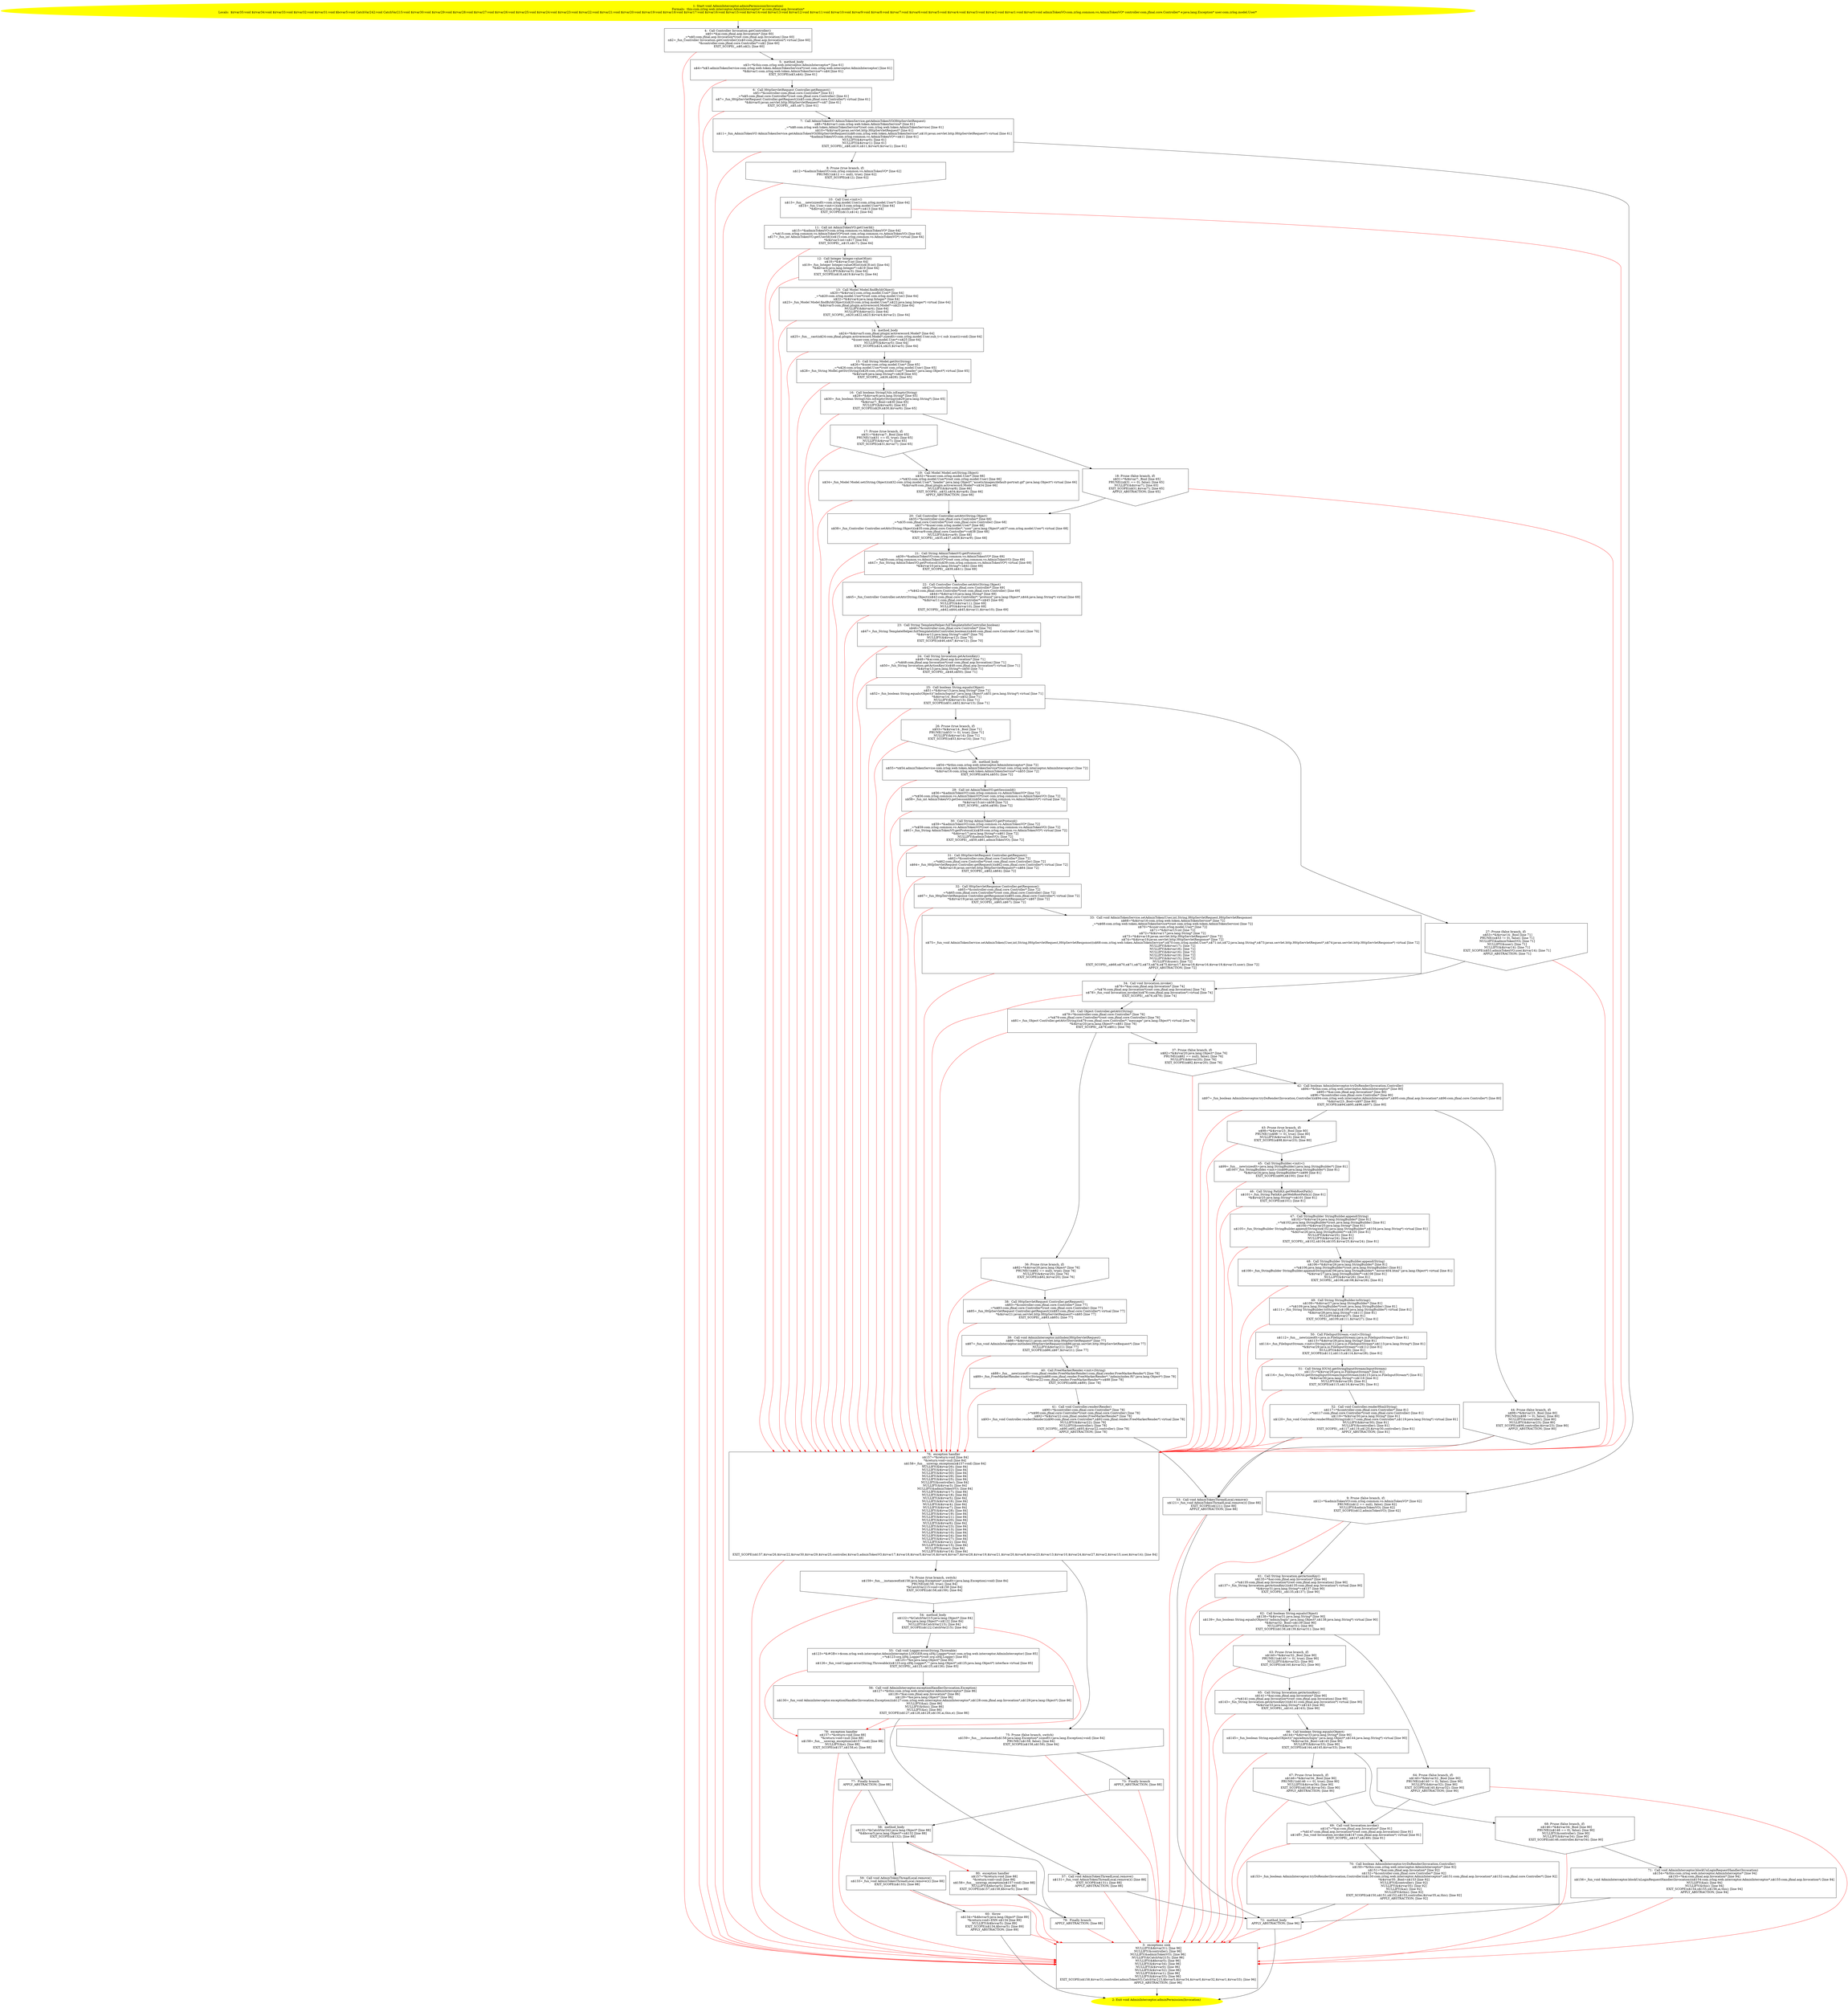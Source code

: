 /* @generated */
digraph cfg {
"com.zrlog.web.interceptor.AdminInterceptor.adminPermission(com.jfinal.aop.Invocation):void.56ef7d7b131a4b4a915e00a8452150cf_1" [label="1: Start void AdminInterceptor.adminPermission(Invocation)\nFormals:  this:com.zrlog.web.interceptor.AdminInterceptor* ai:com.jfinal.aop.Invocation*\nLocals:  $irvar35:void $irvar34:void $irvar33:void $irvar32:void $irvar31:void $bcvar5:void CatchVar242:void CatchVar215:void $irvar30:void $irvar29:void $irvar28:void $irvar27:void $irvar26:void $irvar25:void $irvar24:void $irvar23:void $irvar22:void $irvar21:void $irvar20:void $irvar19:void $irvar18:void $irvar17:void $irvar16:void $irvar15:void $irvar14:void $irvar13:void $irvar12:void $irvar11:void $irvar10:void $irvar9:void $irvar8:void $irvar7:void $irvar6:void $irvar5:void $irvar4:void $irvar3:void $irvar2:void $irvar1:void $irvar0:void adminTokenVO:com.zrlog.common.vo.AdminTokenVO* controller:com.jfinal.core.Controller* e:java.lang.Exception* user:com.zrlog.model.User* \n  " color=yellow style=filled]
	

	 "com.zrlog.web.interceptor.AdminInterceptor.adminPermission(com.jfinal.aop.Invocation):void.56ef7d7b131a4b4a915e00a8452150cf_1" -> "com.zrlog.web.interceptor.AdminInterceptor.adminPermission(com.jfinal.aop.Invocation):void.56ef7d7b131a4b4a915e00a8452150cf_4" ;
"com.zrlog.web.interceptor.AdminInterceptor.adminPermission(com.jfinal.aop.Invocation):void.56ef7d7b131a4b4a915e00a8452150cf_2" [label="2: Exit void AdminInterceptor.adminPermission(Invocation) \n  " color=yellow style=filled]
	

"com.zrlog.web.interceptor.AdminInterceptor.adminPermission(com.jfinal.aop.Invocation):void.56ef7d7b131a4b4a915e00a8452150cf_3" [label="3:  exceptions sink \n   NULLIFY(&$irvar31); [line 96]\n  NULLIFY(&controller); [line 96]\n  NULLIFY(&adminTokenVO); [line 96]\n  NULLIFY(&CatchVar215); [line 96]\n  NULLIFY(&$bcvar5); [line 96]\n  NULLIFY(&$irvar34); [line 96]\n  NULLIFY(&$irvar0); [line 96]\n  NULLIFY(&$irvar32); [line 96]\n  NULLIFY(&$irvar1); [line 96]\n  NULLIFY(&$irvar33); [line 96]\n  EXIT_SCOPE(n$158,$irvar31,controller,adminTokenVO,CatchVar215,$bcvar5,$irvar34,$irvar0,$irvar32,$irvar1,$irvar33); [line 96]\n  APPLY_ABSTRACTION; [line 96]\n " shape="box"]
	

	 "com.zrlog.web.interceptor.AdminInterceptor.adminPermission(com.jfinal.aop.Invocation):void.56ef7d7b131a4b4a915e00a8452150cf_3" -> "com.zrlog.web.interceptor.AdminInterceptor.adminPermission(com.jfinal.aop.Invocation):void.56ef7d7b131a4b4a915e00a8452150cf_2" ;
"com.zrlog.web.interceptor.AdminInterceptor.adminPermission(com.jfinal.aop.Invocation):void.56ef7d7b131a4b4a915e00a8452150cf_4" [label="4:  Call Controller Invocation.getController() \n   n$0=*&ai:com.jfinal.aop.Invocation* [line 60]\n  _=*n$0:com.jfinal.aop.Invocation*(root com.jfinal.aop.Invocation) [line 60]\n  n$2=_fun_Controller Invocation.getController()(n$0:com.jfinal.aop.Invocation*) virtual [line 60]\n  *&controller:com.jfinal.core.Controller*=n$2 [line 60]\n  EXIT_SCOPE(_,n$0,n$2); [line 60]\n " shape="box"]
	

	 "com.zrlog.web.interceptor.AdminInterceptor.adminPermission(com.jfinal.aop.Invocation):void.56ef7d7b131a4b4a915e00a8452150cf_4" -> "com.zrlog.web.interceptor.AdminInterceptor.adminPermission(com.jfinal.aop.Invocation):void.56ef7d7b131a4b4a915e00a8452150cf_5" ;
	 "com.zrlog.web.interceptor.AdminInterceptor.adminPermission(com.jfinal.aop.Invocation):void.56ef7d7b131a4b4a915e00a8452150cf_4" -> "com.zrlog.web.interceptor.AdminInterceptor.adminPermission(com.jfinal.aop.Invocation):void.56ef7d7b131a4b4a915e00a8452150cf_3" [color="red" ];
"com.zrlog.web.interceptor.AdminInterceptor.adminPermission(com.jfinal.aop.Invocation):void.56ef7d7b131a4b4a915e00a8452150cf_5" [label="5:  method_body \n   n$3=*&this:com.zrlog.web.interceptor.AdminInterceptor* [line 61]\n  n$4=*n$3.adminTokenService:com.zrlog.web.token.AdminTokenService*(root com.zrlog.web.interceptor.AdminInterceptor) [line 61]\n  *&$irvar1:com.zrlog.web.token.AdminTokenService*=n$4 [line 61]\n  EXIT_SCOPE(n$3,n$4); [line 61]\n " shape="box"]
	

	 "com.zrlog.web.interceptor.AdminInterceptor.adminPermission(com.jfinal.aop.Invocation):void.56ef7d7b131a4b4a915e00a8452150cf_5" -> "com.zrlog.web.interceptor.AdminInterceptor.adminPermission(com.jfinal.aop.Invocation):void.56ef7d7b131a4b4a915e00a8452150cf_6" ;
	 "com.zrlog.web.interceptor.AdminInterceptor.adminPermission(com.jfinal.aop.Invocation):void.56ef7d7b131a4b4a915e00a8452150cf_5" -> "com.zrlog.web.interceptor.AdminInterceptor.adminPermission(com.jfinal.aop.Invocation):void.56ef7d7b131a4b4a915e00a8452150cf_3" [color="red" ];
"com.zrlog.web.interceptor.AdminInterceptor.adminPermission(com.jfinal.aop.Invocation):void.56ef7d7b131a4b4a915e00a8452150cf_6" [label="6:  Call HttpServletRequest Controller.getRequest() \n   n$5=*&controller:com.jfinal.core.Controller* [line 61]\n  _=*n$5:com.jfinal.core.Controller*(root com.jfinal.core.Controller) [line 61]\n  n$7=_fun_HttpServletRequest Controller.getRequest()(n$5:com.jfinal.core.Controller*) virtual [line 61]\n  *&$irvar0:javax.servlet.http.HttpServletRequest*=n$7 [line 61]\n  EXIT_SCOPE(_,n$5,n$7); [line 61]\n " shape="box"]
	

	 "com.zrlog.web.interceptor.AdminInterceptor.adminPermission(com.jfinal.aop.Invocation):void.56ef7d7b131a4b4a915e00a8452150cf_6" -> "com.zrlog.web.interceptor.AdminInterceptor.adminPermission(com.jfinal.aop.Invocation):void.56ef7d7b131a4b4a915e00a8452150cf_7" ;
	 "com.zrlog.web.interceptor.AdminInterceptor.adminPermission(com.jfinal.aop.Invocation):void.56ef7d7b131a4b4a915e00a8452150cf_6" -> "com.zrlog.web.interceptor.AdminInterceptor.adminPermission(com.jfinal.aop.Invocation):void.56ef7d7b131a4b4a915e00a8452150cf_3" [color="red" ];
"com.zrlog.web.interceptor.AdminInterceptor.adminPermission(com.jfinal.aop.Invocation):void.56ef7d7b131a4b4a915e00a8452150cf_7" [label="7:  Call AdminTokenVO AdminTokenService.getAdminTokenVO(HttpServletRequest) \n   n$8=*&$irvar1:com.zrlog.web.token.AdminTokenService* [line 61]\n  _=*n$8:com.zrlog.web.token.AdminTokenService*(root com.zrlog.web.token.AdminTokenService) [line 61]\n  n$10=*&$irvar0:javax.servlet.http.HttpServletRequest* [line 61]\n  n$11=_fun_AdminTokenVO AdminTokenService.getAdminTokenVO(HttpServletRequest)(n$8:com.zrlog.web.token.AdminTokenService*,n$10:javax.servlet.http.HttpServletRequest*) virtual [line 61]\n  *&adminTokenVO:com.zrlog.common.vo.AdminTokenVO*=n$11 [line 61]\n  NULLIFY(&$irvar0); [line 61]\n  NULLIFY(&$irvar1); [line 61]\n  EXIT_SCOPE(_,n$8,n$10,n$11,$irvar0,$irvar1); [line 61]\n " shape="box"]
	

	 "com.zrlog.web.interceptor.AdminInterceptor.adminPermission(com.jfinal.aop.Invocation):void.56ef7d7b131a4b4a915e00a8452150cf_7" -> "com.zrlog.web.interceptor.AdminInterceptor.adminPermission(com.jfinal.aop.Invocation):void.56ef7d7b131a4b4a915e00a8452150cf_8" ;
	 "com.zrlog.web.interceptor.AdminInterceptor.adminPermission(com.jfinal.aop.Invocation):void.56ef7d7b131a4b4a915e00a8452150cf_7" -> "com.zrlog.web.interceptor.AdminInterceptor.adminPermission(com.jfinal.aop.Invocation):void.56ef7d7b131a4b4a915e00a8452150cf_9" ;
	 "com.zrlog.web.interceptor.AdminInterceptor.adminPermission(com.jfinal.aop.Invocation):void.56ef7d7b131a4b4a915e00a8452150cf_7" -> "com.zrlog.web.interceptor.AdminInterceptor.adminPermission(com.jfinal.aop.Invocation):void.56ef7d7b131a4b4a915e00a8452150cf_3" [color="red" ];
"com.zrlog.web.interceptor.AdminInterceptor.adminPermission(com.jfinal.aop.Invocation):void.56ef7d7b131a4b4a915e00a8452150cf_8" [label="8: Prune (true branch, if) \n   n$12=*&adminTokenVO:com.zrlog.common.vo.AdminTokenVO* [line 62]\n  PRUNE(!(n$12 == null), true); [line 62]\n  EXIT_SCOPE(n$12); [line 62]\n " shape="invhouse"]
	

	 "com.zrlog.web.interceptor.AdminInterceptor.adminPermission(com.jfinal.aop.Invocation):void.56ef7d7b131a4b4a915e00a8452150cf_8" -> "com.zrlog.web.interceptor.AdminInterceptor.adminPermission(com.jfinal.aop.Invocation):void.56ef7d7b131a4b4a915e00a8452150cf_10" ;
	 "com.zrlog.web.interceptor.AdminInterceptor.adminPermission(com.jfinal.aop.Invocation):void.56ef7d7b131a4b4a915e00a8452150cf_8" -> "com.zrlog.web.interceptor.AdminInterceptor.adminPermission(com.jfinal.aop.Invocation):void.56ef7d7b131a4b4a915e00a8452150cf_3" [color="red" ];
"com.zrlog.web.interceptor.AdminInterceptor.adminPermission(com.jfinal.aop.Invocation):void.56ef7d7b131a4b4a915e00a8452150cf_9" [label="9: Prune (false branch, if) \n   n$12=*&adminTokenVO:com.zrlog.common.vo.AdminTokenVO* [line 62]\n  PRUNE((n$12 == null), false); [line 62]\n  NULLIFY(&adminTokenVO); [line 62]\n  EXIT_SCOPE(n$12,adminTokenVO); [line 62]\n " shape="invhouse"]
	

	 "com.zrlog.web.interceptor.AdminInterceptor.adminPermission(com.jfinal.aop.Invocation):void.56ef7d7b131a4b4a915e00a8452150cf_9" -> "com.zrlog.web.interceptor.AdminInterceptor.adminPermission(com.jfinal.aop.Invocation):void.56ef7d7b131a4b4a915e00a8452150cf_61" ;
	 "com.zrlog.web.interceptor.AdminInterceptor.adminPermission(com.jfinal.aop.Invocation):void.56ef7d7b131a4b4a915e00a8452150cf_9" -> "com.zrlog.web.interceptor.AdminInterceptor.adminPermission(com.jfinal.aop.Invocation):void.56ef7d7b131a4b4a915e00a8452150cf_3" [color="red" ];
"com.zrlog.web.interceptor.AdminInterceptor.adminPermission(com.jfinal.aop.Invocation):void.56ef7d7b131a4b4a915e00a8452150cf_10" [label="10:  Call User.<init>() \n   n$13=_fun___new(sizeof(t=com.zrlog.model.User):com.zrlog.model.User*) [line 64]\n  n$14=_fun_User.<init>()(n$13:com.zrlog.model.User*) [line 64]\n  *&$irvar2:com.zrlog.model.User*=n$13 [line 64]\n  EXIT_SCOPE(n$13,n$14); [line 64]\n " shape="box"]
	

	 "com.zrlog.web.interceptor.AdminInterceptor.adminPermission(com.jfinal.aop.Invocation):void.56ef7d7b131a4b4a915e00a8452150cf_10" -> "com.zrlog.web.interceptor.AdminInterceptor.adminPermission(com.jfinal.aop.Invocation):void.56ef7d7b131a4b4a915e00a8452150cf_11" ;
	 "com.zrlog.web.interceptor.AdminInterceptor.adminPermission(com.jfinal.aop.Invocation):void.56ef7d7b131a4b4a915e00a8452150cf_10" -> "com.zrlog.web.interceptor.AdminInterceptor.adminPermission(com.jfinal.aop.Invocation):void.56ef7d7b131a4b4a915e00a8452150cf_76" [color="red" ];
"com.zrlog.web.interceptor.AdminInterceptor.adminPermission(com.jfinal.aop.Invocation):void.56ef7d7b131a4b4a915e00a8452150cf_11" [label="11:  Call int AdminTokenVO.getUserId() \n   n$15=*&adminTokenVO:com.zrlog.common.vo.AdminTokenVO* [line 64]\n  _=*n$15:com.zrlog.common.vo.AdminTokenVO*(root com.zrlog.common.vo.AdminTokenVO) [line 64]\n  n$17=_fun_int AdminTokenVO.getUserId()(n$15:com.zrlog.common.vo.AdminTokenVO*) virtual [line 64]\n  *&$irvar3:int=n$17 [line 64]\n  EXIT_SCOPE(_,n$15,n$17); [line 64]\n " shape="box"]
	

	 "com.zrlog.web.interceptor.AdminInterceptor.adminPermission(com.jfinal.aop.Invocation):void.56ef7d7b131a4b4a915e00a8452150cf_11" -> "com.zrlog.web.interceptor.AdminInterceptor.adminPermission(com.jfinal.aop.Invocation):void.56ef7d7b131a4b4a915e00a8452150cf_12" ;
	 "com.zrlog.web.interceptor.AdminInterceptor.adminPermission(com.jfinal.aop.Invocation):void.56ef7d7b131a4b4a915e00a8452150cf_11" -> "com.zrlog.web.interceptor.AdminInterceptor.adminPermission(com.jfinal.aop.Invocation):void.56ef7d7b131a4b4a915e00a8452150cf_76" [color="red" ];
"com.zrlog.web.interceptor.AdminInterceptor.adminPermission(com.jfinal.aop.Invocation):void.56ef7d7b131a4b4a915e00a8452150cf_12" [label="12:  Call Integer Integer.valueOf(int) \n   n$18=*&$irvar3:int [line 64]\n  n$19=_fun_Integer Integer.valueOf(int)(n$18:int) [line 64]\n  *&$irvar4:java.lang.Integer*=n$19 [line 64]\n  NULLIFY(&$irvar3); [line 64]\n  EXIT_SCOPE(n$18,n$19,$irvar3); [line 64]\n " shape="box"]
	

	 "com.zrlog.web.interceptor.AdminInterceptor.adminPermission(com.jfinal.aop.Invocation):void.56ef7d7b131a4b4a915e00a8452150cf_12" -> "com.zrlog.web.interceptor.AdminInterceptor.adminPermission(com.jfinal.aop.Invocation):void.56ef7d7b131a4b4a915e00a8452150cf_13" ;
	 "com.zrlog.web.interceptor.AdminInterceptor.adminPermission(com.jfinal.aop.Invocation):void.56ef7d7b131a4b4a915e00a8452150cf_12" -> "com.zrlog.web.interceptor.AdminInterceptor.adminPermission(com.jfinal.aop.Invocation):void.56ef7d7b131a4b4a915e00a8452150cf_76" [color="red" ];
"com.zrlog.web.interceptor.AdminInterceptor.adminPermission(com.jfinal.aop.Invocation):void.56ef7d7b131a4b4a915e00a8452150cf_13" [label="13:  Call Model Model.findById(Object) \n   n$20=*&$irvar2:com.zrlog.model.User* [line 64]\n  _=*n$20:com.zrlog.model.User*(root com.zrlog.model.User) [line 64]\n  n$22=*&$irvar4:java.lang.Integer* [line 64]\n  n$23=_fun_Model Model.findById(Object)(n$20:com.zrlog.model.User*,n$22:java.lang.Integer*) virtual [line 64]\n  *&$irvar5:com.jfinal.plugin.activerecord.Model*=n$23 [line 64]\n  NULLIFY(&$irvar4); [line 64]\n  NULLIFY(&$irvar2); [line 64]\n  EXIT_SCOPE(_,n$20,n$22,n$23,$irvar4,$irvar2); [line 64]\n " shape="box"]
	

	 "com.zrlog.web.interceptor.AdminInterceptor.adminPermission(com.jfinal.aop.Invocation):void.56ef7d7b131a4b4a915e00a8452150cf_13" -> "com.zrlog.web.interceptor.AdminInterceptor.adminPermission(com.jfinal.aop.Invocation):void.56ef7d7b131a4b4a915e00a8452150cf_14" ;
	 "com.zrlog.web.interceptor.AdminInterceptor.adminPermission(com.jfinal.aop.Invocation):void.56ef7d7b131a4b4a915e00a8452150cf_13" -> "com.zrlog.web.interceptor.AdminInterceptor.adminPermission(com.jfinal.aop.Invocation):void.56ef7d7b131a4b4a915e00a8452150cf_76" [color="red" ];
"com.zrlog.web.interceptor.AdminInterceptor.adminPermission(com.jfinal.aop.Invocation):void.56ef7d7b131a4b4a915e00a8452150cf_14" [label="14:  method_body \n   n$24=*&$irvar5:com.jfinal.plugin.activerecord.Model* [line 64]\n  n$25=_fun___cast(n$24:com.jfinal.plugin.activerecord.Model*,sizeof(t=com.zrlog.model.User;sub_t=( sub )(cast)):void) [line 64]\n  *&user:com.zrlog.model.User*=n$25 [line 64]\n  NULLIFY(&$irvar5); [line 64]\n  EXIT_SCOPE(n$24,n$25,$irvar5); [line 64]\n " shape="box"]
	

	 "com.zrlog.web.interceptor.AdminInterceptor.adminPermission(com.jfinal.aop.Invocation):void.56ef7d7b131a4b4a915e00a8452150cf_14" -> "com.zrlog.web.interceptor.AdminInterceptor.adminPermission(com.jfinal.aop.Invocation):void.56ef7d7b131a4b4a915e00a8452150cf_15" ;
	 "com.zrlog.web.interceptor.AdminInterceptor.adminPermission(com.jfinal.aop.Invocation):void.56ef7d7b131a4b4a915e00a8452150cf_14" -> "com.zrlog.web.interceptor.AdminInterceptor.adminPermission(com.jfinal.aop.Invocation):void.56ef7d7b131a4b4a915e00a8452150cf_76" [color="red" ];
"com.zrlog.web.interceptor.AdminInterceptor.adminPermission(com.jfinal.aop.Invocation):void.56ef7d7b131a4b4a915e00a8452150cf_15" [label="15:  Call String Model.getStr(String) \n   n$26=*&user:com.zrlog.model.User* [line 65]\n  _=*n$26:com.zrlog.model.User*(root com.zrlog.model.User) [line 65]\n  n$28=_fun_String Model.getStr(String)(n$26:com.zrlog.model.User*,\"header\":java.lang.Object*) virtual [line 65]\n  *&$irvar6:java.lang.String*=n$28 [line 65]\n  EXIT_SCOPE(_,n$26,n$28); [line 65]\n " shape="box"]
	

	 "com.zrlog.web.interceptor.AdminInterceptor.adminPermission(com.jfinal.aop.Invocation):void.56ef7d7b131a4b4a915e00a8452150cf_15" -> "com.zrlog.web.interceptor.AdminInterceptor.adminPermission(com.jfinal.aop.Invocation):void.56ef7d7b131a4b4a915e00a8452150cf_16" ;
	 "com.zrlog.web.interceptor.AdminInterceptor.adminPermission(com.jfinal.aop.Invocation):void.56ef7d7b131a4b4a915e00a8452150cf_15" -> "com.zrlog.web.interceptor.AdminInterceptor.adminPermission(com.jfinal.aop.Invocation):void.56ef7d7b131a4b4a915e00a8452150cf_76" [color="red" ];
"com.zrlog.web.interceptor.AdminInterceptor.adminPermission(com.jfinal.aop.Invocation):void.56ef7d7b131a4b4a915e00a8452150cf_16" [label="16:  Call boolean StringUtils.isEmpty(String) \n   n$29=*&$irvar6:java.lang.String* [line 65]\n  n$30=_fun_boolean StringUtils.isEmpty(String)(n$29:java.lang.String*) [line 65]\n  *&$irvar7:_Bool=n$30 [line 65]\n  NULLIFY(&$irvar6); [line 65]\n  EXIT_SCOPE(n$29,n$30,$irvar6); [line 65]\n " shape="box"]
	

	 "com.zrlog.web.interceptor.AdminInterceptor.adminPermission(com.jfinal.aop.Invocation):void.56ef7d7b131a4b4a915e00a8452150cf_16" -> "com.zrlog.web.interceptor.AdminInterceptor.adminPermission(com.jfinal.aop.Invocation):void.56ef7d7b131a4b4a915e00a8452150cf_17" ;
	 "com.zrlog.web.interceptor.AdminInterceptor.adminPermission(com.jfinal.aop.Invocation):void.56ef7d7b131a4b4a915e00a8452150cf_16" -> "com.zrlog.web.interceptor.AdminInterceptor.adminPermission(com.jfinal.aop.Invocation):void.56ef7d7b131a4b4a915e00a8452150cf_18" ;
	 "com.zrlog.web.interceptor.AdminInterceptor.adminPermission(com.jfinal.aop.Invocation):void.56ef7d7b131a4b4a915e00a8452150cf_16" -> "com.zrlog.web.interceptor.AdminInterceptor.adminPermission(com.jfinal.aop.Invocation):void.56ef7d7b131a4b4a915e00a8452150cf_76" [color="red" ];
"com.zrlog.web.interceptor.AdminInterceptor.adminPermission(com.jfinal.aop.Invocation):void.56ef7d7b131a4b4a915e00a8452150cf_17" [label="17: Prune (true branch, if) \n   n$31=*&$irvar7:_Bool [line 65]\n  PRUNE(!(n$31 == 0), true); [line 65]\n  NULLIFY(&$irvar7); [line 65]\n  EXIT_SCOPE(n$31,$irvar7); [line 65]\n " shape="invhouse"]
	

	 "com.zrlog.web.interceptor.AdminInterceptor.adminPermission(com.jfinal.aop.Invocation):void.56ef7d7b131a4b4a915e00a8452150cf_17" -> "com.zrlog.web.interceptor.AdminInterceptor.adminPermission(com.jfinal.aop.Invocation):void.56ef7d7b131a4b4a915e00a8452150cf_19" ;
	 "com.zrlog.web.interceptor.AdminInterceptor.adminPermission(com.jfinal.aop.Invocation):void.56ef7d7b131a4b4a915e00a8452150cf_17" -> "com.zrlog.web.interceptor.AdminInterceptor.adminPermission(com.jfinal.aop.Invocation):void.56ef7d7b131a4b4a915e00a8452150cf_76" [color="red" ];
"com.zrlog.web.interceptor.AdminInterceptor.adminPermission(com.jfinal.aop.Invocation):void.56ef7d7b131a4b4a915e00a8452150cf_18" [label="18: Prune (false branch, if) \n   n$31=*&$irvar7:_Bool [line 65]\n  PRUNE((n$31 == 0), false); [line 65]\n  NULLIFY(&$irvar7); [line 65]\n  EXIT_SCOPE(n$31,$irvar7); [line 65]\n  APPLY_ABSTRACTION; [line 65]\n " shape="invhouse"]
	

	 "com.zrlog.web.interceptor.AdminInterceptor.adminPermission(com.jfinal.aop.Invocation):void.56ef7d7b131a4b4a915e00a8452150cf_18" -> "com.zrlog.web.interceptor.AdminInterceptor.adminPermission(com.jfinal.aop.Invocation):void.56ef7d7b131a4b4a915e00a8452150cf_20" ;
	 "com.zrlog.web.interceptor.AdminInterceptor.adminPermission(com.jfinal.aop.Invocation):void.56ef7d7b131a4b4a915e00a8452150cf_18" -> "com.zrlog.web.interceptor.AdminInterceptor.adminPermission(com.jfinal.aop.Invocation):void.56ef7d7b131a4b4a915e00a8452150cf_76" [color="red" ];
"com.zrlog.web.interceptor.AdminInterceptor.adminPermission(com.jfinal.aop.Invocation):void.56ef7d7b131a4b4a915e00a8452150cf_19" [label="19:  Call Model Model.set(String,Object) \n   n$32=*&user:com.zrlog.model.User* [line 66]\n  _=*n$32:com.zrlog.model.User*(root com.zrlog.model.User) [line 66]\n  n$34=_fun_Model Model.set(String,Object)(n$32:com.zrlog.model.User*,\"header\":java.lang.Object*,\"assets/images/default-portrait.gif\":java.lang.Object*) virtual [line 66]\n  *&$irvar8:com.jfinal.plugin.activerecord.Model*=n$34 [line 66]\n  NULLIFY(&$irvar8); [line 66]\n  EXIT_SCOPE(_,n$32,n$34,$irvar8); [line 66]\n  APPLY_ABSTRACTION; [line 66]\n " shape="box"]
	

	 "com.zrlog.web.interceptor.AdminInterceptor.adminPermission(com.jfinal.aop.Invocation):void.56ef7d7b131a4b4a915e00a8452150cf_19" -> "com.zrlog.web.interceptor.AdminInterceptor.adminPermission(com.jfinal.aop.Invocation):void.56ef7d7b131a4b4a915e00a8452150cf_20" ;
	 "com.zrlog.web.interceptor.AdminInterceptor.adminPermission(com.jfinal.aop.Invocation):void.56ef7d7b131a4b4a915e00a8452150cf_19" -> "com.zrlog.web.interceptor.AdminInterceptor.adminPermission(com.jfinal.aop.Invocation):void.56ef7d7b131a4b4a915e00a8452150cf_76" [color="red" ];
"com.zrlog.web.interceptor.AdminInterceptor.adminPermission(com.jfinal.aop.Invocation):void.56ef7d7b131a4b4a915e00a8452150cf_20" [label="20:  Call Controller Controller.setAttr(String,Object) \n   n$35=*&controller:com.jfinal.core.Controller* [line 68]\n  _=*n$35:com.jfinal.core.Controller*(root com.jfinal.core.Controller) [line 68]\n  n$37=*&user:com.zrlog.model.User* [line 68]\n  n$38=_fun_Controller Controller.setAttr(String,Object)(n$35:com.jfinal.core.Controller*,\"user\":java.lang.Object*,n$37:com.zrlog.model.User*) virtual [line 68]\n  *&$irvar9:com.jfinal.core.Controller*=n$38 [line 68]\n  NULLIFY(&$irvar9); [line 68]\n  EXIT_SCOPE(_,n$35,n$37,n$38,$irvar9); [line 68]\n " shape="box"]
	

	 "com.zrlog.web.interceptor.AdminInterceptor.adminPermission(com.jfinal.aop.Invocation):void.56ef7d7b131a4b4a915e00a8452150cf_20" -> "com.zrlog.web.interceptor.AdminInterceptor.adminPermission(com.jfinal.aop.Invocation):void.56ef7d7b131a4b4a915e00a8452150cf_21" ;
	 "com.zrlog.web.interceptor.AdminInterceptor.adminPermission(com.jfinal.aop.Invocation):void.56ef7d7b131a4b4a915e00a8452150cf_20" -> "com.zrlog.web.interceptor.AdminInterceptor.adminPermission(com.jfinal.aop.Invocation):void.56ef7d7b131a4b4a915e00a8452150cf_76" [color="red" ];
"com.zrlog.web.interceptor.AdminInterceptor.adminPermission(com.jfinal.aop.Invocation):void.56ef7d7b131a4b4a915e00a8452150cf_21" [label="21:  Call String AdminTokenVO.getProtocol() \n   n$39=*&adminTokenVO:com.zrlog.common.vo.AdminTokenVO* [line 69]\n  _=*n$39:com.zrlog.common.vo.AdminTokenVO*(root com.zrlog.common.vo.AdminTokenVO) [line 69]\n  n$41=_fun_String AdminTokenVO.getProtocol()(n$39:com.zrlog.common.vo.AdminTokenVO*) virtual [line 69]\n  *&$irvar10:java.lang.String*=n$41 [line 69]\n  EXIT_SCOPE(_,n$39,n$41); [line 69]\n " shape="box"]
	

	 "com.zrlog.web.interceptor.AdminInterceptor.adminPermission(com.jfinal.aop.Invocation):void.56ef7d7b131a4b4a915e00a8452150cf_21" -> "com.zrlog.web.interceptor.AdminInterceptor.adminPermission(com.jfinal.aop.Invocation):void.56ef7d7b131a4b4a915e00a8452150cf_22" ;
	 "com.zrlog.web.interceptor.AdminInterceptor.adminPermission(com.jfinal.aop.Invocation):void.56ef7d7b131a4b4a915e00a8452150cf_21" -> "com.zrlog.web.interceptor.AdminInterceptor.adminPermission(com.jfinal.aop.Invocation):void.56ef7d7b131a4b4a915e00a8452150cf_76" [color="red" ];
"com.zrlog.web.interceptor.AdminInterceptor.adminPermission(com.jfinal.aop.Invocation):void.56ef7d7b131a4b4a915e00a8452150cf_22" [label="22:  Call Controller Controller.setAttr(String,Object) \n   n$42=*&controller:com.jfinal.core.Controller* [line 69]\n  _=*n$42:com.jfinal.core.Controller*(root com.jfinal.core.Controller) [line 69]\n  n$44=*&$irvar10:java.lang.String* [line 69]\n  n$45=_fun_Controller Controller.setAttr(String,Object)(n$42:com.jfinal.core.Controller*,\"protocol\":java.lang.Object*,n$44:java.lang.String*) virtual [line 69]\n  *&$irvar11:com.jfinal.core.Controller*=n$45 [line 69]\n  NULLIFY(&$irvar11); [line 69]\n  NULLIFY(&$irvar10); [line 69]\n  EXIT_SCOPE(_,n$42,n$44,n$45,$irvar11,$irvar10); [line 69]\n " shape="box"]
	

	 "com.zrlog.web.interceptor.AdminInterceptor.adminPermission(com.jfinal.aop.Invocation):void.56ef7d7b131a4b4a915e00a8452150cf_22" -> "com.zrlog.web.interceptor.AdminInterceptor.adminPermission(com.jfinal.aop.Invocation):void.56ef7d7b131a4b4a915e00a8452150cf_23" ;
	 "com.zrlog.web.interceptor.AdminInterceptor.adminPermission(com.jfinal.aop.Invocation):void.56ef7d7b131a4b4a915e00a8452150cf_22" -> "com.zrlog.web.interceptor.AdminInterceptor.adminPermission(com.jfinal.aop.Invocation):void.56ef7d7b131a4b4a915e00a8452150cf_76" [color="red" ];
"com.zrlog.web.interceptor.AdminInterceptor.adminPermission(com.jfinal.aop.Invocation):void.56ef7d7b131a4b4a915e00a8452150cf_23" [label="23:  Call String TemplateHelper.fullTemplateInfo(Controller,boolean) \n   n$46=*&controller:com.jfinal.core.Controller* [line 70]\n  n$47=_fun_String TemplateHelper.fullTemplateInfo(Controller,boolean)(n$46:com.jfinal.core.Controller*,0:int) [line 70]\n  *&$irvar12:java.lang.String*=n$47 [line 70]\n  NULLIFY(&$irvar12); [line 70]\n  EXIT_SCOPE(n$46,n$47,$irvar12); [line 70]\n " shape="box"]
	

	 "com.zrlog.web.interceptor.AdminInterceptor.adminPermission(com.jfinal.aop.Invocation):void.56ef7d7b131a4b4a915e00a8452150cf_23" -> "com.zrlog.web.interceptor.AdminInterceptor.adminPermission(com.jfinal.aop.Invocation):void.56ef7d7b131a4b4a915e00a8452150cf_24" ;
	 "com.zrlog.web.interceptor.AdminInterceptor.adminPermission(com.jfinal.aop.Invocation):void.56ef7d7b131a4b4a915e00a8452150cf_23" -> "com.zrlog.web.interceptor.AdminInterceptor.adminPermission(com.jfinal.aop.Invocation):void.56ef7d7b131a4b4a915e00a8452150cf_76" [color="red" ];
"com.zrlog.web.interceptor.AdminInterceptor.adminPermission(com.jfinal.aop.Invocation):void.56ef7d7b131a4b4a915e00a8452150cf_24" [label="24:  Call String Invocation.getActionKey() \n   n$48=*&ai:com.jfinal.aop.Invocation* [line 71]\n  _=*n$48:com.jfinal.aop.Invocation*(root com.jfinal.aop.Invocation) [line 71]\n  n$50=_fun_String Invocation.getActionKey()(n$48:com.jfinal.aop.Invocation*) virtual [line 71]\n  *&$irvar13:java.lang.String*=n$50 [line 71]\n  EXIT_SCOPE(_,n$48,n$50); [line 71]\n " shape="box"]
	

	 "com.zrlog.web.interceptor.AdminInterceptor.adminPermission(com.jfinal.aop.Invocation):void.56ef7d7b131a4b4a915e00a8452150cf_24" -> "com.zrlog.web.interceptor.AdminInterceptor.adminPermission(com.jfinal.aop.Invocation):void.56ef7d7b131a4b4a915e00a8452150cf_25" ;
	 "com.zrlog.web.interceptor.AdminInterceptor.adminPermission(com.jfinal.aop.Invocation):void.56ef7d7b131a4b4a915e00a8452150cf_24" -> "com.zrlog.web.interceptor.AdminInterceptor.adminPermission(com.jfinal.aop.Invocation):void.56ef7d7b131a4b4a915e00a8452150cf_76" [color="red" ];
"com.zrlog.web.interceptor.AdminInterceptor.adminPermission(com.jfinal.aop.Invocation):void.56ef7d7b131a4b4a915e00a8452150cf_25" [label="25:  Call boolean String.equals(Object) \n   n$51=*&$irvar13:java.lang.String* [line 71]\n  n$52=_fun_boolean String.equals(Object)(\"/admin/logout\":java.lang.Object*,n$51:java.lang.String*) virtual [line 71]\n  *&$irvar14:_Bool=n$52 [line 71]\n  NULLIFY(&$irvar13); [line 71]\n  EXIT_SCOPE(n$51,n$52,$irvar13); [line 71]\n " shape="box"]
	

	 "com.zrlog.web.interceptor.AdminInterceptor.adminPermission(com.jfinal.aop.Invocation):void.56ef7d7b131a4b4a915e00a8452150cf_25" -> "com.zrlog.web.interceptor.AdminInterceptor.adminPermission(com.jfinal.aop.Invocation):void.56ef7d7b131a4b4a915e00a8452150cf_26" ;
	 "com.zrlog.web.interceptor.AdminInterceptor.adminPermission(com.jfinal.aop.Invocation):void.56ef7d7b131a4b4a915e00a8452150cf_25" -> "com.zrlog.web.interceptor.AdminInterceptor.adminPermission(com.jfinal.aop.Invocation):void.56ef7d7b131a4b4a915e00a8452150cf_27" ;
	 "com.zrlog.web.interceptor.AdminInterceptor.adminPermission(com.jfinal.aop.Invocation):void.56ef7d7b131a4b4a915e00a8452150cf_25" -> "com.zrlog.web.interceptor.AdminInterceptor.adminPermission(com.jfinal.aop.Invocation):void.56ef7d7b131a4b4a915e00a8452150cf_76" [color="red" ];
"com.zrlog.web.interceptor.AdminInterceptor.adminPermission(com.jfinal.aop.Invocation):void.56ef7d7b131a4b4a915e00a8452150cf_26" [label="26: Prune (true branch, if) \n   n$53=*&$irvar14:_Bool [line 71]\n  PRUNE(!(n$53 != 0), true); [line 71]\n  NULLIFY(&$irvar14); [line 71]\n  EXIT_SCOPE(n$53,$irvar14); [line 71]\n " shape="invhouse"]
	

	 "com.zrlog.web.interceptor.AdminInterceptor.adminPermission(com.jfinal.aop.Invocation):void.56ef7d7b131a4b4a915e00a8452150cf_26" -> "com.zrlog.web.interceptor.AdminInterceptor.adminPermission(com.jfinal.aop.Invocation):void.56ef7d7b131a4b4a915e00a8452150cf_28" ;
	 "com.zrlog.web.interceptor.AdminInterceptor.adminPermission(com.jfinal.aop.Invocation):void.56ef7d7b131a4b4a915e00a8452150cf_26" -> "com.zrlog.web.interceptor.AdminInterceptor.adminPermission(com.jfinal.aop.Invocation):void.56ef7d7b131a4b4a915e00a8452150cf_76" [color="red" ];
"com.zrlog.web.interceptor.AdminInterceptor.adminPermission(com.jfinal.aop.Invocation):void.56ef7d7b131a4b4a915e00a8452150cf_27" [label="27: Prune (false branch, if) \n   n$53=*&$irvar14:_Bool [line 71]\n  PRUNE((n$53 != 0), false); [line 71]\n  NULLIFY(&adminTokenVO); [line 71]\n  NULLIFY(&user); [line 71]\n  NULLIFY(&$irvar14); [line 71]\n  EXIT_SCOPE(n$53,adminTokenVO,user,$irvar14); [line 71]\n  APPLY_ABSTRACTION; [line 71]\n " shape="invhouse"]
	

	 "com.zrlog.web.interceptor.AdminInterceptor.adminPermission(com.jfinal.aop.Invocation):void.56ef7d7b131a4b4a915e00a8452150cf_27" -> "com.zrlog.web.interceptor.AdminInterceptor.adminPermission(com.jfinal.aop.Invocation):void.56ef7d7b131a4b4a915e00a8452150cf_34" ;
	 "com.zrlog.web.interceptor.AdminInterceptor.adminPermission(com.jfinal.aop.Invocation):void.56ef7d7b131a4b4a915e00a8452150cf_27" -> "com.zrlog.web.interceptor.AdminInterceptor.adminPermission(com.jfinal.aop.Invocation):void.56ef7d7b131a4b4a915e00a8452150cf_76" [color="red" ];
"com.zrlog.web.interceptor.AdminInterceptor.adminPermission(com.jfinal.aop.Invocation):void.56ef7d7b131a4b4a915e00a8452150cf_28" [label="28:  method_body \n   n$54=*&this:com.zrlog.web.interceptor.AdminInterceptor* [line 72]\n  n$55=*n$54.adminTokenService:com.zrlog.web.token.AdminTokenService*(root com.zrlog.web.interceptor.AdminInterceptor) [line 72]\n  *&$irvar16:com.zrlog.web.token.AdminTokenService*=n$55 [line 72]\n  EXIT_SCOPE(n$54,n$55); [line 72]\n " shape="box"]
	

	 "com.zrlog.web.interceptor.AdminInterceptor.adminPermission(com.jfinal.aop.Invocation):void.56ef7d7b131a4b4a915e00a8452150cf_28" -> "com.zrlog.web.interceptor.AdminInterceptor.adminPermission(com.jfinal.aop.Invocation):void.56ef7d7b131a4b4a915e00a8452150cf_29" ;
	 "com.zrlog.web.interceptor.AdminInterceptor.adminPermission(com.jfinal.aop.Invocation):void.56ef7d7b131a4b4a915e00a8452150cf_28" -> "com.zrlog.web.interceptor.AdminInterceptor.adminPermission(com.jfinal.aop.Invocation):void.56ef7d7b131a4b4a915e00a8452150cf_76" [color="red" ];
"com.zrlog.web.interceptor.AdminInterceptor.adminPermission(com.jfinal.aop.Invocation):void.56ef7d7b131a4b4a915e00a8452150cf_29" [label="29:  Call int AdminTokenVO.getSessionId() \n   n$56=*&adminTokenVO:com.zrlog.common.vo.AdminTokenVO* [line 72]\n  _=*n$56:com.zrlog.common.vo.AdminTokenVO*(root com.zrlog.common.vo.AdminTokenVO) [line 72]\n  n$58=_fun_int AdminTokenVO.getSessionId()(n$56:com.zrlog.common.vo.AdminTokenVO*) virtual [line 72]\n  *&$irvar15:int=n$58 [line 72]\n  EXIT_SCOPE(_,n$56,n$58); [line 72]\n " shape="box"]
	

	 "com.zrlog.web.interceptor.AdminInterceptor.adminPermission(com.jfinal.aop.Invocation):void.56ef7d7b131a4b4a915e00a8452150cf_29" -> "com.zrlog.web.interceptor.AdminInterceptor.adminPermission(com.jfinal.aop.Invocation):void.56ef7d7b131a4b4a915e00a8452150cf_30" ;
	 "com.zrlog.web.interceptor.AdminInterceptor.adminPermission(com.jfinal.aop.Invocation):void.56ef7d7b131a4b4a915e00a8452150cf_29" -> "com.zrlog.web.interceptor.AdminInterceptor.adminPermission(com.jfinal.aop.Invocation):void.56ef7d7b131a4b4a915e00a8452150cf_76" [color="red" ];
"com.zrlog.web.interceptor.AdminInterceptor.adminPermission(com.jfinal.aop.Invocation):void.56ef7d7b131a4b4a915e00a8452150cf_30" [label="30:  Call String AdminTokenVO.getProtocol() \n   n$59=*&adminTokenVO:com.zrlog.common.vo.AdminTokenVO* [line 72]\n  _=*n$59:com.zrlog.common.vo.AdminTokenVO*(root com.zrlog.common.vo.AdminTokenVO) [line 72]\n  n$61=_fun_String AdminTokenVO.getProtocol()(n$59:com.zrlog.common.vo.AdminTokenVO*) virtual [line 72]\n  *&$irvar17:java.lang.String*=n$61 [line 72]\n  NULLIFY(&adminTokenVO); [line 72]\n  EXIT_SCOPE(_,n$59,n$61,adminTokenVO); [line 72]\n " shape="box"]
	

	 "com.zrlog.web.interceptor.AdminInterceptor.adminPermission(com.jfinal.aop.Invocation):void.56ef7d7b131a4b4a915e00a8452150cf_30" -> "com.zrlog.web.interceptor.AdminInterceptor.adminPermission(com.jfinal.aop.Invocation):void.56ef7d7b131a4b4a915e00a8452150cf_31" ;
	 "com.zrlog.web.interceptor.AdminInterceptor.adminPermission(com.jfinal.aop.Invocation):void.56ef7d7b131a4b4a915e00a8452150cf_30" -> "com.zrlog.web.interceptor.AdminInterceptor.adminPermission(com.jfinal.aop.Invocation):void.56ef7d7b131a4b4a915e00a8452150cf_76" [color="red" ];
"com.zrlog.web.interceptor.AdminInterceptor.adminPermission(com.jfinal.aop.Invocation):void.56ef7d7b131a4b4a915e00a8452150cf_31" [label="31:  Call HttpServletRequest Controller.getRequest() \n   n$62=*&controller:com.jfinal.core.Controller* [line 72]\n  _=*n$62:com.jfinal.core.Controller*(root com.jfinal.core.Controller) [line 72]\n  n$64=_fun_HttpServletRequest Controller.getRequest()(n$62:com.jfinal.core.Controller*) virtual [line 72]\n  *&$irvar18:javax.servlet.http.HttpServletRequest*=n$64 [line 72]\n  EXIT_SCOPE(_,n$62,n$64); [line 72]\n " shape="box"]
	

	 "com.zrlog.web.interceptor.AdminInterceptor.adminPermission(com.jfinal.aop.Invocation):void.56ef7d7b131a4b4a915e00a8452150cf_31" -> "com.zrlog.web.interceptor.AdminInterceptor.adminPermission(com.jfinal.aop.Invocation):void.56ef7d7b131a4b4a915e00a8452150cf_32" ;
	 "com.zrlog.web.interceptor.AdminInterceptor.adminPermission(com.jfinal.aop.Invocation):void.56ef7d7b131a4b4a915e00a8452150cf_31" -> "com.zrlog.web.interceptor.AdminInterceptor.adminPermission(com.jfinal.aop.Invocation):void.56ef7d7b131a4b4a915e00a8452150cf_76" [color="red" ];
"com.zrlog.web.interceptor.AdminInterceptor.adminPermission(com.jfinal.aop.Invocation):void.56ef7d7b131a4b4a915e00a8452150cf_32" [label="32:  Call HttpServletResponse Controller.getResponse() \n   n$65=*&controller:com.jfinal.core.Controller* [line 72]\n  _=*n$65:com.jfinal.core.Controller*(root com.jfinal.core.Controller) [line 72]\n  n$67=_fun_HttpServletResponse Controller.getResponse()(n$65:com.jfinal.core.Controller*) virtual [line 72]\n  *&$irvar19:javax.servlet.http.HttpServletResponse*=n$67 [line 72]\n  EXIT_SCOPE(_,n$65,n$67); [line 72]\n " shape="box"]
	

	 "com.zrlog.web.interceptor.AdminInterceptor.adminPermission(com.jfinal.aop.Invocation):void.56ef7d7b131a4b4a915e00a8452150cf_32" -> "com.zrlog.web.interceptor.AdminInterceptor.adminPermission(com.jfinal.aop.Invocation):void.56ef7d7b131a4b4a915e00a8452150cf_33" ;
	 "com.zrlog.web.interceptor.AdminInterceptor.adminPermission(com.jfinal.aop.Invocation):void.56ef7d7b131a4b4a915e00a8452150cf_32" -> "com.zrlog.web.interceptor.AdminInterceptor.adminPermission(com.jfinal.aop.Invocation):void.56ef7d7b131a4b4a915e00a8452150cf_76" [color="red" ];
"com.zrlog.web.interceptor.AdminInterceptor.adminPermission(com.jfinal.aop.Invocation):void.56ef7d7b131a4b4a915e00a8452150cf_33" [label="33:  Call void AdminTokenService.setAdminToken(User,int,String,HttpServletRequest,HttpServletResponse) \n   n$68=*&$irvar16:com.zrlog.web.token.AdminTokenService* [line 72]\n  _=*n$68:com.zrlog.web.token.AdminTokenService*(root com.zrlog.web.token.AdminTokenService) [line 72]\n  n$70=*&user:com.zrlog.model.User* [line 72]\n  n$71=*&$irvar15:int [line 72]\n  n$72=*&$irvar17:java.lang.String* [line 72]\n  n$73=*&$irvar18:javax.servlet.http.HttpServletRequest* [line 72]\n  n$74=*&$irvar19:javax.servlet.http.HttpServletResponse* [line 72]\n  n$75=_fun_void AdminTokenService.setAdminToken(User,int,String,HttpServletRequest,HttpServletResponse)(n$68:com.zrlog.web.token.AdminTokenService*,n$70:com.zrlog.model.User*,n$71:int,n$72:java.lang.String*,n$73:javax.servlet.http.HttpServletRequest*,n$74:javax.servlet.http.HttpServletResponse*) virtual [line 72]\n  NULLIFY(&$irvar17); [line 72]\n  NULLIFY(&$irvar18); [line 72]\n  NULLIFY(&$irvar16); [line 72]\n  NULLIFY(&$irvar19); [line 72]\n  NULLIFY(&$irvar15); [line 72]\n  NULLIFY(&user); [line 72]\n  EXIT_SCOPE(_,n$68,n$70,n$71,n$72,n$73,n$74,n$75,$irvar17,$irvar18,$irvar16,$irvar19,$irvar15,user); [line 72]\n  APPLY_ABSTRACTION; [line 72]\n " shape="box"]
	

	 "com.zrlog.web.interceptor.AdminInterceptor.adminPermission(com.jfinal.aop.Invocation):void.56ef7d7b131a4b4a915e00a8452150cf_33" -> "com.zrlog.web.interceptor.AdminInterceptor.adminPermission(com.jfinal.aop.Invocation):void.56ef7d7b131a4b4a915e00a8452150cf_34" ;
	 "com.zrlog.web.interceptor.AdminInterceptor.adminPermission(com.jfinal.aop.Invocation):void.56ef7d7b131a4b4a915e00a8452150cf_33" -> "com.zrlog.web.interceptor.AdminInterceptor.adminPermission(com.jfinal.aop.Invocation):void.56ef7d7b131a4b4a915e00a8452150cf_76" [color="red" ];
"com.zrlog.web.interceptor.AdminInterceptor.adminPermission(com.jfinal.aop.Invocation):void.56ef7d7b131a4b4a915e00a8452150cf_34" [label="34:  Call void Invocation.invoke() \n   n$76=*&ai:com.jfinal.aop.Invocation* [line 74]\n  _=*n$76:com.jfinal.aop.Invocation*(root com.jfinal.aop.Invocation) [line 74]\n  n$78=_fun_void Invocation.invoke()(n$76:com.jfinal.aop.Invocation*) virtual [line 74]\n  EXIT_SCOPE(_,n$76,n$78); [line 74]\n " shape="box"]
	

	 "com.zrlog.web.interceptor.AdminInterceptor.adminPermission(com.jfinal.aop.Invocation):void.56ef7d7b131a4b4a915e00a8452150cf_34" -> "com.zrlog.web.interceptor.AdminInterceptor.adminPermission(com.jfinal.aop.Invocation):void.56ef7d7b131a4b4a915e00a8452150cf_35" ;
	 "com.zrlog.web.interceptor.AdminInterceptor.adminPermission(com.jfinal.aop.Invocation):void.56ef7d7b131a4b4a915e00a8452150cf_34" -> "com.zrlog.web.interceptor.AdminInterceptor.adminPermission(com.jfinal.aop.Invocation):void.56ef7d7b131a4b4a915e00a8452150cf_76" [color="red" ];
"com.zrlog.web.interceptor.AdminInterceptor.adminPermission(com.jfinal.aop.Invocation):void.56ef7d7b131a4b4a915e00a8452150cf_35" [label="35:  Call Object Controller.getAttr(String) \n   n$79=*&controller:com.jfinal.core.Controller* [line 76]\n  _=*n$79:com.jfinal.core.Controller*(root com.jfinal.core.Controller) [line 76]\n  n$81=_fun_Object Controller.getAttr(String)(n$79:com.jfinal.core.Controller*,\"message\":java.lang.Object*) virtual [line 76]\n  *&$irvar20:java.lang.Object*=n$81 [line 76]\n  EXIT_SCOPE(_,n$79,n$81); [line 76]\n " shape="box"]
	

	 "com.zrlog.web.interceptor.AdminInterceptor.adminPermission(com.jfinal.aop.Invocation):void.56ef7d7b131a4b4a915e00a8452150cf_35" -> "com.zrlog.web.interceptor.AdminInterceptor.adminPermission(com.jfinal.aop.Invocation):void.56ef7d7b131a4b4a915e00a8452150cf_36" ;
	 "com.zrlog.web.interceptor.AdminInterceptor.adminPermission(com.jfinal.aop.Invocation):void.56ef7d7b131a4b4a915e00a8452150cf_35" -> "com.zrlog.web.interceptor.AdminInterceptor.adminPermission(com.jfinal.aop.Invocation):void.56ef7d7b131a4b4a915e00a8452150cf_37" ;
	 "com.zrlog.web.interceptor.AdminInterceptor.adminPermission(com.jfinal.aop.Invocation):void.56ef7d7b131a4b4a915e00a8452150cf_35" -> "com.zrlog.web.interceptor.AdminInterceptor.adminPermission(com.jfinal.aop.Invocation):void.56ef7d7b131a4b4a915e00a8452150cf_76" [color="red" ];
"com.zrlog.web.interceptor.AdminInterceptor.adminPermission(com.jfinal.aop.Invocation):void.56ef7d7b131a4b4a915e00a8452150cf_36" [label="36: Prune (true branch, if) \n   n$82=*&$irvar20:java.lang.Object* [line 76]\n  PRUNE(!(n$82 == null), true); [line 76]\n  NULLIFY(&$irvar20); [line 76]\n  EXIT_SCOPE(n$82,$irvar20); [line 76]\n " shape="invhouse"]
	

	 "com.zrlog.web.interceptor.AdminInterceptor.adminPermission(com.jfinal.aop.Invocation):void.56ef7d7b131a4b4a915e00a8452150cf_36" -> "com.zrlog.web.interceptor.AdminInterceptor.adminPermission(com.jfinal.aop.Invocation):void.56ef7d7b131a4b4a915e00a8452150cf_38" ;
	 "com.zrlog.web.interceptor.AdminInterceptor.adminPermission(com.jfinal.aop.Invocation):void.56ef7d7b131a4b4a915e00a8452150cf_36" -> "com.zrlog.web.interceptor.AdminInterceptor.adminPermission(com.jfinal.aop.Invocation):void.56ef7d7b131a4b4a915e00a8452150cf_76" [color="red" ];
"com.zrlog.web.interceptor.AdminInterceptor.adminPermission(com.jfinal.aop.Invocation):void.56ef7d7b131a4b4a915e00a8452150cf_37" [label="37: Prune (false branch, if) \n   n$82=*&$irvar20:java.lang.Object* [line 76]\n  PRUNE((n$82 == null), false); [line 76]\n  NULLIFY(&$irvar20); [line 76]\n  EXIT_SCOPE(n$82,$irvar20); [line 76]\n " shape="invhouse"]
	

	 "com.zrlog.web.interceptor.AdminInterceptor.adminPermission(com.jfinal.aop.Invocation):void.56ef7d7b131a4b4a915e00a8452150cf_37" -> "com.zrlog.web.interceptor.AdminInterceptor.adminPermission(com.jfinal.aop.Invocation):void.56ef7d7b131a4b4a915e00a8452150cf_42" ;
	 "com.zrlog.web.interceptor.AdminInterceptor.adminPermission(com.jfinal.aop.Invocation):void.56ef7d7b131a4b4a915e00a8452150cf_37" -> "com.zrlog.web.interceptor.AdminInterceptor.adminPermission(com.jfinal.aop.Invocation):void.56ef7d7b131a4b4a915e00a8452150cf_76" [color="red" ];
"com.zrlog.web.interceptor.AdminInterceptor.adminPermission(com.jfinal.aop.Invocation):void.56ef7d7b131a4b4a915e00a8452150cf_38" [label="38:  Call HttpServletRequest Controller.getRequest() \n   n$83=*&controller:com.jfinal.core.Controller* [line 77]\n  _=*n$83:com.jfinal.core.Controller*(root com.jfinal.core.Controller) [line 77]\n  n$85=_fun_HttpServletRequest Controller.getRequest()(n$83:com.jfinal.core.Controller*) virtual [line 77]\n  *&$irvar21:javax.servlet.http.HttpServletRequest*=n$85 [line 77]\n  EXIT_SCOPE(_,n$83,n$85); [line 77]\n " shape="box"]
	

	 "com.zrlog.web.interceptor.AdminInterceptor.adminPermission(com.jfinal.aop.Invocation):void.56ef7d7b131a4b4a915e00a8452150cf_38" -> "com.zrlog.web.interceptor.AdminInterceptor.adminPermission(com.jfinal.aop.Invocation):void.56ef7d7b131a4b4a915e00a8452150cf_39" ;
	 "com.zrlog.web.interceptor.AdminInterceptor.adminPermission(com.jfinal.aop.Invocation):void.56ef7d7b131a4b4a915e00a8452150cf_38" -> "com.zrlog.web.interceptor.AdminInterceptor.adminPermission(com.jfinal.aop.Invocation):void.56ef7d7b131a4b4a915e00a8452150cf_76" [color="red" ];
"com.zrlog.web.interceptor.AdminInterceptor.adminPermission(com.jfinal.aop.Invocation):void.56ef7d7b131a4b4a915e00a8452150cf_39" [label="39:  Call void AdminInterceptor.initIndex(HttpServletRequest) \n   n$86=*&$irvar21:javax.servlet.http.HttpServletRequest* [line 77]\n  n$87=_fun_void AdminInterceptor.initIndex(HttpServletRequest)(n$86:javax.servlet.http.HttpServletRequest*) [line 77]\n  NULLIFY(&$irvar21); [line 77]\n  EXIT_SCOPE(n$86,n$87,$irvar21); [line 77]\n " shape="box"]
	

	 "com.zrlog.web.interceptor.AdminInterceptor.adminPermission(com.jfinal.aop.Invocation):void.56ef7d7b131a4b4a915e00a8452150cf_39" -> "com.zrlog.web.interceptor.AdminInterceptor.adminPermission(com.jfinal.aop.Invocation):void.56ef7d7b131a4b4a915e00a8452150cf_40" ;
	 "com.zrlog.web.interceptor.AdminInterceptor.adminPermission(com.jfinal.aop.Invocation):void.56ef7d7b131a4b4a915e00a8452150cf_39" -> "com.zrlog.web.interceptor.AdminInterceptor.adminPermission(com.jfinal.aop.Invocation):void.56ef7d7b131a4b4a915e00a8452150cf_76" [color="red" ];
"com.zrlog.web.interceptor.AdminInterceptor.adminPermission(com.jfinal.aop.Invocation):void.56ef7d7b131a4b4a915e00a8452150cf_40" [label="40:  Call FreeMarkerRender.<init>(String) \n   n$88=_fun___new(sizeof(t=com.jfinal.render.FreeMarkerRender):com.jfinal.render.FreeMarkerRender*) [line 78]\n  n$89=_fun_FreeMarkerRender.<init>(String)(n$88:com.jfinal.render.FreeMarkerRender*,\"/admin/index.ftl\":java.lang.Object*) [line 78]\n  *&$irvar22:com.jfinal.render.FreeMarkerRender*=n$88 [line 78]\n  EXIT_SCOPE(n$88,n$89); [line 78]\n " shape="box"]
	

	 "com.zrlog.web.interceptor.AdminInterceptor.adminPermission(com.jfinal.aop.Invocation):void.56ef7d7b131a4b4a915e00a8452150cf_40" -> "com.zrlog.web.interceptor.AdminInterceptor.adminPermission(com.jfinal.aop.Invocation):void.56ef7d7b131a4b4a915e00a8452150cf_41" ;
	 "com.zrlog.web.interceptor.AdminInterceptor.adminPermission(com.jfinal.aop.Invocation):void.56ef7d7b131a4b4a915e00a8452150cf_40" -> "com.zrlog.web.interceptor.AdminInterceptor.adminPermission(com.jfinal.aop.Invocation):void.56ef7d7b131a4b4a915e00a8452150cf_76" [color="red" ];
"com.zrlog.web.interceptor.AdminInterceptor.adminPermission(com.jfinal.aop.Invocation):void.56ef7d7b131a4b4a915e00a8452150cf_41" [label="41:  Call void Controller.render(Render) \n   n$90=*&controller:com.jfinal.core.Controller* [line 78]\n  _=*n$90:com.jfinal.core.Controller*(root com.jfinal.core.Controller) [line 78]\n  n$92=*&$irvar22:com.jfinal.render.FreeMarkerRender* [line 78]\n  n$93=_fun_void Controller.render(Render)(n$90:com.jfinal.core.Controller*,n$92:com.jfinal.render.FreeMarkerRender*) virtual [line 78]\n  NULLIFY(&$irvar22); [line 78]\n  NULLIFY(&controller); [line 78]\n  EXIT_SCOPE(_,n$90,n$92,n$93,$irvar22,controller); [line 78]\n  APPLY_ABSTRACTION; [line 78]\n " shape="box"]
	

	 "com.zrlog.web.interceptor.AdminInterceptor.adminPermission(com.jfinal.aop.Invocation):void.56ef7d7b131a4b4a915e00a8452150cf_41" -> "com.zrlog.web.interceptor.AdminInterceptor.adminPermission(com.jfinal.aop.Invocation):void.56ef7d7b131a4b4a915e00a8452150cf_53" ;
	 "com.zrlog.web.interceptor.AdminInterceptor.adminPermission(com.jfinal.aop.Invocation):void.56ef7d7b131a4b4a915e00a8452150cf_41" -> "com.zrlog.web.interceptor.AdminInterceptor.adminPermission(com.jfinal.aop.Invocation):void.56ef7d7b131a4b4a915e00a8452150cf_76" [color="red" ];
"com.zrlog.web.interceptor.AdminInterceptor.adminPermission(com.jfinal.aop.Invocation):void.56ef7d7b131a4b4a915e00a8452150cf_42" [label="42:  Call boolean AdminInterceptor.tryDoRender(Invocation,Controller) \n   n$94=*&this:com.zrlog.web.interceptor.AdminInterceptor* [line 80]\n  n$95=*&ai:com.jfinal.aop.Invocation* [line 80]\n  n$96=*&controller:com.jfinal.core.Controller* [line 80]\n  n$97=_fun_boolean AdminInterceptor.tryDoRender(Invocation,Controller)(n$94:com.zrlog.web.interceptor.AdminInterceptor*,n$95:com.jfinal.aop.Invocation*,n$96:com.jfinal.core.Controller*) [line 80]\n  *&$irvar23:_Bool=n$97 [line 80]\n  EXIT_SCOPE(n$94,n$95,n$96,n$97); [line 80]\n " shape="box"]
	

	 "com.zrlog.web.interceptor.AdminInterceptor.adminPermission(com.jfinal.aop.Invocation):void.56ef7d7b131a4b4a915e00a8452150cf_42" -> "com.zrlog.web.interceptor.AdminInterceptor.adminPermission(com.jfinal.aop.Invocation):void.56ef7d7b131a4b4a915e00a8452150cf_43" ;
	 "com.zrlog.web.interceptor.AdminInterceptor.adminPermission(com.jfinal.aop.Invocation):void.56ef7d7b131a4b4a915e00a8452150cf_42" -> "com.zrlog.web.interceptor.AdminInterceptor.adminPermission(com.jfinal.aop.Invocation):void.56ef7d7b131a4b4a915e00a8452150cf_44" ;
	 "com.zrlog.web.interceptor.AdminInterceptor.adminPermission(com.jfinal.aop.Invocation):void.56ef7d7b131a4b4a915e00a8452150cf_42" -> "com.zrlog.web.interceptor.AdminInterceptor.adminPermission(com.jfinal.aop.Invocation):void.56ef7d7b131a4b4a915e00a8452150cf_76" [color="red" ];
"com.zrlog.web.interceptor.AdminInterceptor.adminPermission(com.jfinal.aop.Invocation):void.56ef7d7b131a4b4a915e00a8452150cf_43" [label="43: Prune (true branch, if) \n   n$98=*&$irvar23:_Bool [line 80]\n  PRUNE(!(n$98 != 0), true); [line 80]\n  NULLIFY(&$irvar23); [line 80]\n  EXIT_SCOPE(n$98,$irvar23); [line 80]\n " shape="invhouse"]
	

	 "com.zrlog.web.interceptor.AdminInterceptor.adminPermission(com.jfinal.aop.Invocation):void.56ef7d7b131a4b4a915e00a8452150cf_43" -> "com.zrlog.web.interceptor.AdminInterceptor.adminPermission(com.jfinal.aop.Invocation):void.56ef7d7b131a4b4a915e00a8452150cf_45" ;
	 "com.zrlog.web.interceptor.AdminInterceptor.adminPermission(com.jfinal.aop.Invocation):void.56ef7d7b131a4b4a915e00a8452150cf_43" -> "com.zrlog.web.interceptor.AdminInterceptor.adminPermission(com.jfinal.aop.Invocation):void.56ef7d7b131a4b4a915e00a8452150cf_76" [color="red" ];
"com.zrlog.web.interceptor.AdminInterceptor.adminPermission(com.jfinal.aop.Invocation):void.56ef7d7b131a4b4a915e00a8452150cf_44" [label="44: Prune (false branch, if) \n   n$98=*&$irvar23:_Bool [line 80]\n  PRUNE((n$98 != 0), false); [line 80]\n  NULLIFY(&controller); [line 80]\n  NULLIFY(&$irvar23); [line 80]\n  EXIT_SCOPE(n$98,controller,$irvar23); [line 80]\n  APPLY_ABSTRACTION; [line 80]\n " shape="invhouse"]
	

	 "com.zrlog.web.interceptor.AdminInterceptor.adminPermission(com.jfinal.aop.Invocation):void.56ef7d7b131a4b4a915e00a8452150cf_44" -> "com.zrlog.web.interceptor.AdminInterceptor.adminPermission(com.jfinal.aop.Invocation):void.56ef7d7b131a4b4a915e00a8452150cf_53" ;
	 "com.zrlog.web.interceptor.AdminInterceptor.adminPermission(com.jfinal.aop.Invocation):void.56ef7d7b131a4b4a915e00a8452150cf_44" -> "com.zrlog.web.interceptor.AdminInterceptor.adminPermission(com.jfinal.aop.Invocation):void.56ef7d7b131a4b4a915e00a8452150cf_76" [color="red" ];
"com.zrlog.web.interceptor.AdminInterceptor.adminPermission(com.jfinal.aop.Invocation):void.56ef7d7b131a4b4a915e00a8452150cf_45" [label="45:  Call StringBuilder.<init>() \n   n$99=_fun___new(sizeof(t=java.lang.StringBuilder):java.lang.StringBuilder*) [line 81]\n  n$100=_fun_StringBuilder.<init>()(n$99:java.lang.StringBuilder*) [line 81]\n  *&$irvar24:java.lang.StringBuilder*=n$99 [line 81]\n  EXIT_SCOPE(n$99,n$100); [line 81]\n " shape="box"]
	

	 "com.zrlog.web.interceptor.AdminInterceptor.adminPermission(com.jfinal.aop.Invocation):void.56ef7d7b131a4b4a915e00a8452150cf_45" -> "com.zrlog.web.interceptor.AdminInterceptor.adminPermission(com.jfinal.aop.Invocation):void.56ef7d7b131a4b4a915e00a8452150cf_46" ;
	 "com.zrlog.web.interceptor.AdminInterceptor.adminPermission(com.jfinal.aop.Invocation):void.56ef7d7b131a4b4a915e00a8452150cf_45" -> "com.zrlog.web.interceptor.AdminInterceptor.adminPermission(com.jfinal.aop.Invocation):void.56ef7d7b131a4b4a915e00a8452150cf_76" [color="red" ];
"com.zrlog.web.interceptor.AdminInterceptor.adminPermission(com.jfinal.aop.Invocation):void.56ef7d7b131a4b4a915e00a8452150cf_46" [label="46:  Call String PathKit.getWebRootPath() \n   n$101=_fun_String PathKit.getWebRootPath()() [line 81]\n  *&$irvar25:java.lang.String*=n$101 [line 81]\n  EXIT_SCOPE(n$101); [line 81]\n " shape="box"]
	

	 "com.zrlog.web.interceptor.AdminInterceptor.adminPermission(com.jfinal.aop.Invocation):void.56ef7d7b131a4b4a915e00a8452150cf_46" -> "com.zrlog.web.interceptor.AdminInterceptor.adminPermission(com.jfinal.aop.Invocation):void.56ef7d7b131a4b4a915e00a8452150cf_47" ;
	 "com.zrlog.web.interceptor.AdminInterceptor.adminPermission(com.jfinal.aop.Invocation):void.56ef7d7b131a4b4a915e00a8452150cf_46" -> "com.zrlog.web.interceptor.AdminInterceptor.adminPermission(com.jfinal.aop.Invocation):void.56ef7d7b131a4b4a915e00a8452150cf_76" [color="red" ];
"com.zrlog.web.interceptor.AdminInterceptor.adminPermission(com.jfinal.aop.Invocation):void.56ef7d7b131a4b4a915e00a8452150cf_47" [label="47:  Call StringBuilder StringBuilder.append(String) \n   n$102=*&$irvar24:java.lang.StringBuilder* [line 81]\n  _=*n$102:java.lang.StringBuilder*(root java.lang.StringBuilder) [line 81]\n  n$104=*&$irvar25:java.lang.String* [line 81]\n  n$105=_fun_StringBuilder StringBuilder.append(String)(n$102:java.lang.StringBuilder*,n$104:java.lang.String*) virtual [line 81]\n  *&$irvar26:java.lang.StringBuilder*=n$105 [line 81]\n  NULLIFY(&$irvar25); [line 81]\n  NULLIFY(&$irvar24); [line 81]\n  EXIT_SCOPE(_,n$102,n$104,n$105,$irvar25,$irvar24); [line 81]\n " shape="box"]
	

	 "com.zrlog.web.interceptor.AdminInterceptor.adminPermission(com.jfinal.aop.Invocation):void.56ef7d7b131a4b4a915e00a8452150cf_47" -> "com.zrlog.web.interceptor.AdminInterceptor.adminPermission(com.jfinal.aop.Invocation):void.56ef7d7b131a4b4a915e00a8452150cf_48" ;
	 "com.zrlog.web.interceptor.AdminInterceptor.adminPermission(com.jfinal.aop.Invocation):void.56ef7d7b131a4b4a915e00a8452150cf_47" -> "com.zrlog.web.interceptor.AdminInterceptor.adminPermission(com.jfinal.aop.Invocation):void.56ef7d7b131a4b4a915e00a8452150cf_76" [color="red" ];
"com.zrlog.web.interceptor.AdminInterceptor.adminPermission(com.jfinal.aop.Invocation):void.56ef7d7b131a4b4a915e00a8452150cf_48" [label="48:  Call StringBuilder StringBuilder.append(String) \n   n$106=*&$irvar26:java.lang.StringBuilder* [line 81]\n  _=*n$106:java.lang.StringBuilder*(root java.lang.StringBuilder) [line 81]\n  n$108=_fun_StringBuilder StringBuilder.append(String)(n$106:java.lang.StringBuilder*,\"/error/404.html\":java.lang.Object*) virtual [line 81]\n  *&$irvar27:java.lang.StringBuilder*=n$108 [line 81]\n  NULLIFY(&$irvar26); [line 81]\n  EXIT_SCOPE(_,n$106,n$108,$irvar26); [line 81]\n " shape="box"]
	

	 "com.zrlog.web.interceptor.AdminInterceptor.adminPermission(com.jfinal.aop.Invocation):void.56ef7d7b131a4b4a915e00a8452150cf_48" -> "com.zrlog.web.interceptor.AdminInterceptor.adminPermission(com.jfinal.aop.Invocation):void.56ef7d7b131a4b4a915e00a8452150cf_49" ;
	 "com.zrlog.web.interceptor.AdminInterceptor.adminPermission(com.jfinal.aop.Invocation):void.56ef7d7b131a4b4a915e00a8452150cf_48" -> "com.zrlog.web.interceptor.AdminInterceptor.adminPermission(com.jfinal.aop.Invocation):void.56ef7d7b131a4b4a915e00a8452150cf_76" [color="red" ];
"com.zrlog.web.interceptor.AdminInterceptor.adminPermission(com.jfinal.aop.Invocation):void.56ef7d7b131a4b4a915e00a8452150cf_49" [label="49:  Call String StringBuilder.toString() \n   n$109=*&$irvar27:java.lang.StringBuilder* [line 81]\n  _=*n$109:java.lang.StringBuilder*(root java.lang.StringBuilder) [line 81]\n  n$111=_fun_String StringBuilder.toString()(n$109:java.lang.StringBuilder*) virtual [line 81]\n  *&$irvar28:java.lang.String*=n$111 [line 81]\n  NULLIFY(&$irvar27); [line 81]\n  EXIT_SCOPE(_,n$109,n$111,$irvar27); [line 81]\n " shape="box"]
	

	 "com.zrlog.web.interceptor.AdminInterceptor.adminPermission(com.jfinal.aop.Invocation):void.56ef7d7b131a4b4a915e00a8452150cf_49" -> "com.zrlog.web.interceptor.AdminInterceptor.adminPermission(com.jfinal.aop.Invocation):void.56ef7d7b131a4b4a915e00a8452150cf_50" ;
	 "com.zrlog.web.interceptor.AdminInterceptor.adminPermission(com.jfinal.aop.Invocation):void.56ef7d7b131a4b4a915e00a8452150cf_49" -> "com.zrlog.web.interceptor.AdminInterceptor.adminPermission(com.jfinal.aop.Invocation):void.56ef7d7b131a4b4a915e00a8452150cf_76" [color="red" ];
"com.zrlog.web.interceptor.AdminInterceptor.adminPermission(com.jfinal.aop.Invocation):void.56ef7d7b131a4b4a915e00a8452150cf_50" [label="50:  Call FileInputStream.<init>(String) \n   n$112=_fun___new(sizeof(t=java.io.FileInputStream):java.io.FileInputStream*) [line 81]\n  n$113=*&$irvar28:java.lang.String* [line 81]\n  n$114=_fun_FileInputStream.<init>(String)(n$112:java.io.FileInputStream*,n$113:java.lang.String*) [line 81]\n  *&$irvar29:java.io.FileInputStream*=n$112 [line 81]\n  NULLIFY(&$irvar28); [line 81]\n  EXIT_SCOPE(n$112,n$113,n$114,$irvar28); [line 81]\n " shape="box"]
	

	 "com.zrlog.web.interceptor.AdminInterceptor.adminPermission(com.jfinal.aop.Invocation):void.56ef7d7b131a4b4a915e00a8452150cf_50" -> "com.zrlog.web.interceptor.AdminInterceptor.adminPermission(com.jfinal.aop.Invocation):void.56ef7d7b131a4b4a915e00a8452150cf_51" ;
	 "com.zrlog.web.interceptor.AdminInterceptor.adminPermission(com.jfinal.aop.Invocation):void.56ef7d7b131a4b4a915e00a8452150cf_50" -> "com.zrlog.web.interceptor.AdminInterceptor.adminPermission(com.jfinal.aop.Invocation):void.56ef7d7b131a4b4a915e00a8452150cf_76" [color="red" ];
"com.zrlog.web.interceptor.AdminInterceptor.adminPermission(com.jfinal.aop.Invocation):void.56ef7d7b131a4b4a915e00a8452150cf_51" [label="51:  Call String IOUtil.getStringInputStream(InputStream) \n   n$115=*&$irvar29:java.io.FileInputStream* [line 81]\n  n$116=_fun_String IOUtil.getStringInputStream(InputStream)(n$115:java.io.FileInputStream*) [line 81]\n  *&$irvar30:java.lang.String*=n$116 [line 81]\n  NULLIFY(&$irvar29); [line 81]\n  EXIT_SCOPE(n$115,n$116,$irvar29); [line 81]\n " shape="box"]
	

	 "com.zrlog.web.interceptor.AdminInterceptor.adminPermission(com.jfinal.aop.Invocation):void.56ef7d7b131a4b4a915e00a8452150cf_51" -> "com.zrlog.web.interceptor.AdminInterceptor.adminPermission(com.jfinal.aop.Invocation):void.56ef7d7b131a4b4a915e00a8452150cf_52" ;
	 "com.zrlog.web.interceptor.AdminInterceptor.adminPermission(com.jfinal.aop.Invocation):void.56ef7d7b131a4b4a915e00a8452150cf_51" -> "com.zrlog.web.interceptor.AdminInterceptor.adminPermission(com.jfinal.aop.Invocation):void.56ef7d7b131a4b4a915e00a8452150cf_76" [color="red" ];
"com.zrlog.web.interceptor.AdminInterceptor.adminPermission(com.jfinal.aop.Invocation):void.56ef7d7b131a4b4a915e00a8452150cf_52" [label="52:  Call void Controller.renderHtml(String) \n   n$117=*&controller:com.jfinal.core.Controller* [line 81]\n  _=*n$117:com.jfinal.core.Controller*(root com.jfinal.core.Controller) [line 81]\n  n$119=*&$irvar30:java.lang.String* [line 81]\n  n$120=_fun_void Controller.renderHtml(String)(n$117:com.jfinal.core.Controller*,n$119:java.lang.String*) virtual [line 81]\n  NULLIFY(&$irvar30); [line 81]\n  NULLIFY(&controller); [line 81]\n  EXIT_SCOPE(_,n$117,n$119,n$120,$irvar30,controller); [line 81]\n  APPLY_ABSTRACTION; [line 81]\n " shape="box"]
	

	 "com.zrlog.web.interceptor.AdminInterceptor.adminPermission(com.jfinal.aop.Invocation):void.56ef7d7b131a4b4a915e00a8452150cf_52" -> "com.zrlog.web.interceptor.AdminInterceptor.adminPermission(com.jfinal.aop.Invocation):void.56ef7d7b131a4b4a915e00a8452150cf_53" ;
	 "com.zrlog.web.interceptor.AdminInterceptor.adminPermission(com.jfinal.aop.Invocation):void.56ef7d7b131a4b4a915e00a8452150cf_52" -> "com.zrlog.web.interceptor.AdminInterceptor.adminPermission(com.jfinal.aop.Invocation):void.56ef7d7b131a4b4a915e00a8452150cf_76" [color="red" ];
"com.zrlog.web.interceptor.AdminInterceptor.adminPermission(com.jfinal.aop.Invocation):void.56ef7d7b131a4b4a915e00a8452150cf_53" [label="53:  Call void AdminTokenThreadLocal.remove() \n   n$121=_fun_void AdminTokenThreadLocal.remove()() [line 88]\n  EXIT_SCOPE(n$121); [line 88]\n  APPLY_ABSTRACTION; [line 88]\n " shape="box"]
	

	 "com.zrlog.web.interceptor.AdminInterceptor.adminPermission(com.jfinal.aop.Invocation):void.56ef7d7b131a4b4a915e00a8452150cf_53" -> "com.zrlog.web.interceptor.AdminInterceptor.adminPermission(com.jfinal.aop.Invocation):void.56ef7d7b131a4b4a915e00a8452150cf_72" ;
	 "com.zrlog.web.interceptor.AdminInterceptor.adminPermission(com.jfinal.aop.Invocation):void.56ef7d7b131a4b4a915e00a8452150cf_53" -> "com.zrlog.web.interceptor.AdminInterceptor.adminPermission(com.jfinal.aop.Invocation):void.56ef7d7b131a4b4a915e00a8452150cf_3" [color="red" ];
"com.zrlog.web.interceptor.AdminInterceptor.adminPermission(com.jfinal.aop.Invocation):void.56ef7d7b131a4b4a915e00a8452150cf_54" [label="54:  method_body \n   n$122=*&CatchVar215:java.lang.Object* [line 84]\n  *&e:java.lang.Object*=n$122 [line 84]\n  NULLIFY(&CatchVar215); [line 84]\n  EXIT_SCOPE(n$122,CatchVar215); [line 84]\n " shape="box"]
	

	 "com.zrlog.web.interceptor.AdminInterceptor.adminPermission(com.jfinal.aop.Invocation):void.56ef7d7b131a4b4a915e00a8452150cf_54" -> "com.zrlog.web.interceptor.AdminInterceptor.adminPermission(com.jfinal.aop.Invocation):void.56ef7d7b131a4b4a915e00a8452150cf_55" ;
	 "com.zrlog.web.interceptor.AdminInterceptor.adminPermission(com.jfinal.aop.Invocation):void.56ef7d7b131a4b4a915e00a8452150cf_54" -> "com.zrlog.web.interceptor.AdminInterceptor.adminPermission(com.jfinal.aop.Invocation):void.56ef7d7b131a4b4a915e00a8452150cf_78" [color="red" ];
"com.zrlog.web.interceptor.AdminInterceptor.adminPermission(com.jfinal.aop.Invocation):void.56ef7d7b131a4b4a915e00a8452150cf_55" [label="55:  Call void Logger.error(String,Throwable) \n   n$123=*&#GB<>$com.zrlog.web.interceptor.AdminInterceptor.LOGGER:org.slf4j.Logger*(root com.zrlog.web.interceptor.AdminInterceptor) [line 85]\n  _=*n$123:org.slf4j.Logger*(root org.slf4j.Logger) [line 85]\n  n$125=*&e:java.lang.Object* [line 85]\n  n$126=_fun_void Logger.error(String,Throwable)(n$123:org.slf4j.Logger*,\"\":java.lang.Object*,n$125:java.lang.Object*) interface virtual [line 85]\n  EXIT_SCOPE(_,n$123,n$125,n$126); [line 85]\n " shape="box"]
	

	 "com.zrlog.web.interceptor.AdminInterceptor.adminPermission(com.jfinal.aop.Invocation):void.56ef7d7b131a4b4a915e00a8452150cf_55" -> "com.zrlog.web.interceptor.AdminInterceptor.adminPermission(com.jfinal.aop.Invocation):void.56ef7d7b131a4b4a915e00a8452150cf_56" ;
	 "com.zrlog.web.interceptor.AdminInterceptor.adminPermission(com.jfinal.aop.Invocation):void.56ef7d7b131a4b4a915e00a8452150cf_55" -> "com.zrlog.web.interceptor.AdminInterceptor.adminPermission(com.jfinal.aop.Invocation):void.56ef7d7b131a4b4a915e00a8452150cf_78" [color="red" ];
"com.zrlog.web.interceptor.AdminInterceptor.adminPermission(com.jfinal.aop.Invocation):void.56ef7d7b131a4b4a915e00a8452150cf_56" [label="56:  Call void AdminInterceptor.exceptionHandler(Invocation,Exception) \n   n$127=*&this:com.zrlog.web.interceptor.AdminInterceptor* [line 86]\n  n$128=*&ai:com.jfinal.aop.Invocation* [line 86]\n  n$129=*&e:java.lang.Object* [line 86]\n  n$130=_fun_void AdminInterceptor.exceptionHandler(Invocation,Exception)(n$127:com.zrlog.web.interceptor.AdminInterceptor*,n$128:com.jfinal.aop.Invocation*,n$129:java.lang.Object*) [line 86]\n  NULLIFY(&ai); [line 86]\n  NULLIFY(&this); [line 86]\n  NULLIFY(&e); [line 86]\n  EXIT_SCOPE(n$127,n$128,n$129,n$130,ai,this,e); [line 86]\n " shape="box"]
	

	 "com.zrlog.web.interceptor.AdminInterceptor.adminPermission(com.jfinal.aop.Invocation):void.56ef7d7b131a4b4a915e00a8452150cf_56" -> "com.zrlog.web.interceptor.AdminInterceptor.adminPermission(com.jfinal.aop.Invocation):void.56ef7d7b131a4b4a915e00a8452150cf_57" ;
	 "com.zrlog.web.interceptor.AdminInterceptor.adminPermission(com.jfinal.aop.Invocation):void.56ef7d7b131a4b4a915e00a8452150cf_56" -> "com.zrlog.web.interceptor.AdminInterceptor.adminPermission(com.jfinal.aop.Invocation):void.56ef7d7b131a4b4a915e00a8452150cf_78" [color="red" ];
"com.zrlog.web.interceptor.AdminInterceptor.adminPermission(com.jfinal.aop.Invocation):void.56ef7d7b131a4b4a915e00a8452150cf_57" [label="57:  Call void AdminTokenThreadLocal.remove() \n   n$131=_fun_void AdminTokenThreadLocal.remove()() [line 88]\n  EXIT_SCOPE(n$131); [line 88]\n  APPLY_ABSTRACTION; [line 88]\n " shape="box"]
	

	 "com.zrlog.web.interceptor.AdminInterceptor.adminPermission(com.jfinal.aop.Invocation):void.56ef7d7b131a4b4a915e00a8452150cf_57" -> "com.zrlog.web.interceptor.AdminInterceptor.adminPermission(com.jfinal.aop.Invocation):void.56ef7d7b131a4b4a915e00a8452150cf_72" ;
	 "com.zrlog.web.interceptor.AdminInterceptor.adminPermission(com.jfinal.aop.Invocation):void.56ef7d7b131a4b4a915e00a8452150cf_57" -> "com.zrlog.web.interceptor.AdminInterceptor.adminPermission(com.jfinal.aop.Invocation):void.56ef7d7b131a4b4a915e00a8452150cf_3" [color="red" ];
"com.zrlog.web.interceptor.AdminInterceptor.adminPermission(com.jfinal.aop.Invocation):void.56ef7d7b131a4b4a915e00a8452150cf_58" [label="58:  method_body \n   n$132=*&CatchVar242:java.lang.Object* [line 88]\n  *&$bcvar5:java.lang.Object*=n$132 [line 88]\n  EXIT_SCOPE(n$132); [line 88]\n " shape="box"]
	

	 "com.zrlog.web.interceptor.AdminInterceptor.adminPermission(com.jfinal.aop.Invocation):void.56ef7d7b131a4b4a915e00a8452150cf_58" -> "com.zrlog.web.interceptor.AdminInterceptor.adminPermission(com.jfinal.aop.Invocation):void.56ef7d7b131a4b4a915e00a8452150cf_59" ;
	 "com.zrlog.web.interceptor.AdminInterceptor.adminPermission(com.jfinal.aop.Invocation):void.56ef7d7b131a4b4a915e00a8452150cf_58" -> "com.zrlog.web.interceptor.AdminInterceptor.adminPermission(com.jfinal.aop.Invocation):void.56ef7d7b131a4b4a915e00a8452150cf_80" [color="red" ];
"com.zrlog.web.interceptor.AdminInterceptor.adminPermission(com.jfinal.aop.Invocation):void.56ef7d7b131a4b4a915e00a8452150cf_59" [label="59:  Call void AdminTokenThreadLocal.remove() \n   n$133=_fun_void AdminTokenThreadLocal.remove()() [line 88]\n  EXIT_SCOPE(n$133); [line 88]\n " shape="box"]
	

	 "com.zrlog.web.interceptor.AdminInterceptor.adminPermission(com.jfinal.aop.Invocation):void.56ef7d7b131a4b4a915e00a8452150cf_59" -> "com.zrlog.web.interceptor.AdminInterceptor.adminPermission(com.jfinal.aop.Invocation):void.56ef7d7b131a4b4a915e00a8452150cf_60" ;
	 "com.zrlog.web.interceptor.AdminInterceptor.adminPermission(com.jfinal.aop.Invocation):void.56ef7d7b131a4b4a915e00a8452150cf_59" -> "com.zrlog.web.interceptor.AdminInterceptor.adminPermission(com.jfinal.aop.Invocation):void.56ef7d7b131a4b4a915e00a8452150cf_3" [color="red" ];
"com.zrlog.web.interceptor.AdminInterceptor.adminPermission(com.jfinal.aop.Invocation):void.56ef7d7b131a4b4a915e00a8452150cf_60" [label="60:  throw \n   n$134=*&$bcvar5:java.lang.Object* [line 89]\n  *&return:void=EXN n$134 [line 89]\n  NULLIFY(&$bcvar5); [line 89]\n  EXIT_SCOPE(n$134,$bcvar5); [line 89]\n  APPLY_ABSTRACTION; [line 89]\n " shape="box"]
	

	 "com.zrlog.web.interceptor.AdminInterceptor.adminPermission(com.jfinal.aop.Invocation):void.56ef7d7b131a4b4a915e00a8452150cf_60" -> "com.zrlog.web.interceptor.AdminInterceptor.adminPermission(com.jfinal.aop.Invocation):void.56ef7d7b131a4b4a915e00a8452150cf_2" ;
	 "com.zrlog.web.interceptor.AdminInterceptor.adminPermission(com.jfinal.aop.Invocation):void.56ef7d7b131a4b4a915e00a8452150cf_60" -> "com.zrlog.web.interceptor.AdminInterceptor.adminPermission(com.jfinal.aop.Invocation):void.56ef7d7b131a4b4a915e00a8452150cf_3" [color="red" ];
"com.zrlog.web.interceptor.AdminInterceptor.adminPermission(com.jfinal.aop.Invocation):void.56ef7d7b131a4b4a915e00a8452150cf_61" [label="61:  Call String Invocation.getActionKey() \n   n$135=*&ai:com.jfinal.aop.Invocation* [line 90]\n  _=*n$135:com.jfinal.aop.Invocation*(root com.jfinal.aop.Invocation) [line 90]\n  n$137=_fun_String Invocation.getActionKey()(n$135:com.jfinal.aop.Invocation*) virtual [line 90]\n  *&$irvar31:java.lang.String*=n$137 [line 90]\n  EXIT_SCOPE(_,n$135,n$137); [line 90]\n " shape="box"]
	

	 "com.zrlog.web.interceptor.AdminInterceptor.adminPermission(com.jfinal.aop.Invocation):void.56ef7d7b131a4b4a915e00a8452150cf_61" -> "com.zrlog.web.interceptor.AdminInterceptor.adminPermission(com.jfinal.aop.Invocation):void.56ef7d7b131a4b4a915e00a8452150cf_62" ;
	 "com.zrlog.web.interceptor.AdminInterceptor.adminPermission(com.jfinal.aop.Invocation):void.56ef7d7b131a4b4a915e00a8452150cf_61" -> "com.zrlog.web.interceptor.AdminInterceptor.adminPermission(com.jfinal.aop.Invocation):void.56ef7d7b131a4b4a915e00a8452150cf_3" [color="red" ];
"com.zrlog.web.interceptor.AdminInterceptor.adminPermission(com.jfinal.aop.Invocation):void.56ef7d7b131a4b4a915e00a8452150cf_62" [label="62:  Call boolean String.equals(Object) \n   n$138=*&$irvar31:java.lang.String* [line 90]\n  n$139=_fun_boolean String.equals(Object)(\"/admin/login\":java.lang.Object*,n$138:java.lang.String*) virtual [line 90]\n  *&$irvar32:_Bool=n$139 [line 90]\n  NULLIFY(&$irvar31); [line 90]\n  EXIT_SCOPE(n$138,n$139,$irvar31); [line 90]\n " shape="box"]
	

	 "com.zrlog.web.interceptor.AdminInterceptor.adminPermission(com.jfinal.aop.Invocation):void.56ef7d7b131a4b4a915e00a8452150cf_62" -> "com.zrlog.web.interceptor.AdminInterceptor.adminPermission(com.jfinal.aop.Invocation):void.56ef7d7b131a4b4a915e00a8452150cf_63" ;
	 "com.zrlog.web.interceptor.AdminInterceptor.adminPermission(com.jfinal.aop.Invocation):void.56ef7d7b131a4b4a915e00a8452150cf_62" -> "com.zrlog.web.interceptor.AdminInterceptor.adminPermission(com.jfinal.aop.Invocation):void.56ef7d7b131a4b4a915e00a8452150cf_64" ;
	 "com.zrlog.web.interceptor.AdminInterceptor.adminPermission(com.jfinal.aop.Invocation):void.56ef7d7b131a4b4a915e00a8452150cf_62" -> "com.zrlog.web.interceptor.AdminInterceptor.adminPermission(com.jfinal.aop.Invocation):void.56ef7d7b131a4b4a915e00a8452150cf_3" [color="red" ];
"com.zrlog.web.interceptor.AdminInterceptor.adminPermission(com.jfinal.aop.Invocation):void.56ef7d7b131a4b4a915e00a8452150cf_63" [label="63: Prune (true branch, if) \n   n$140=*&$irvar32:_Bool [line 90]\n  PRUNE(!(n$140 != 0), true); [line 90]\n  NULLIFY(&$irvar32); [line 90]\n  EXIT_SCOPE(n$140,$irvar32); [line 90]\n " shape="invhouse"]
	

	 "com.zrlog.web.interceptor.AdminInterceptor.adminPermission(com.jfinal.aop.Invocation):void.56ef7d7b131a4b4a915e00a8452150cf_63" -> "com.zrlog.web.interceptor.AdminInterceptor.adminPermission(com.jfinal.aop.Invocation):void.56ef7d7b131a4b4a915e00a8452150cf_65" ;
	 "com.zrlog.web.interceptor.AdminInterceptor.adminPermission(com.jfinal.aop.Invocation):void.56ef7d7b131a4b4a915e00a8452150cf_63" -> "com.zrlog.web.interceptor.AdminInterceptor.adminPermission(com.jfinal.aop.Invocation):void.56ef7d7b131a4b4a915e00a8452150cf_3" [color="red" ];
"com.zrlog.web.interceptor.AdminInterceptor.adminPermission(com.jfinal.aop.Invocation):void.56ef7d7b131a4b4a915e00a8452150cf_64" [label="64: Prune (false branch, if) \n   n$140=*&$irvar32:_Bool [line 90]\n  PRUNE((n$140 != 0), false); [line 90]\n  NULLIFY(&$irvar32); [line 90]\n  EXIT_SCOPE(n$140,$irvar32); [line 90]\n  APPLY_ABSTRACTION; [line 90]\n " shape="invhouse"]
	

	 "com.zrlog.web.interceptor.AdminInterceptor.adminPermission(com.jfinal.aop.Invocation):void.56ef7d7b131a4b4a915e00a8452150cf_64" -> "com.zrlog.web.interceptor.AdminInterceptor.adminPermission(com.jfinal.aop.Invocation):void.56ef7d7b131a4b4a915e00a8452150cf_69" ;
	 "com.zrlog.web.interceptor.AdminInterceptor.adminPermission(com.jfinal.aop.Invocation):void.56ef7d7b131a4b4a915e00a8452150cf_64" -> "com.zrlog.web.interceptor.AdminInterceptor.adminPermission(com.jfinal.aop.Invocation):void.56ef7d7b131a4b4a915e00a8452150cf_3" [color="red" ];
"com.zrlog.web.interceptor.AdminInterceptor.adminPermission(com.jfinal.aop.Invocation):void.56ef7d7b131a4b4a915e00a8452150cf_65" [label="65:  Call String Invocation.getActionKey() \n   n$141=*&ai:com.jfinal.aop.Invocation* [line 90]\n  _=*n$141:com.jfinal.aop.Invocation*(root com.jfinal.aop.Invocation) [line 90]\n  n$143=_fun_String Invocation.getActionKey()(n$141:com.jfinal.aop.Invocation*) virtual [line 90]\n  *&$irvar33:java.lang.String*=n$143 [line 90]\n  EXIT_SCOPE(_,n$141,n$143); [line 90]\n " shape="box"]
	

	 "com.zrlog.web.interceptor.AdminInterceptor.adminPermission(com.jfinal.aop.Invocation):void.56ef7d7b131a4b4a915e00a8452150cf_65" -> "com.zrlog.web.interceptor.AdminInterceptor.adminPermission(com.jfinal.aop.Invocation):void.56ef7d7b131a4b4a915e00a8452150cf_66" ;
	 "com.zrlog.web.interceptor.AdminInterceptor.adminPermission(com.jfinal.aop.Invocation):void.56ef7d7b131a4b4a915e00a8452150cf_65" -> "com.zrlog.web.interceptor.AdminInterceptor.adminPermission(com.jfinal.aop.Invocation):void.56ef7d7b131a4b4a915e00a8452150cf_3" [color="red" ];
"com.zrlog.web.interceptor.AdminInterceptor.adminPermission(com.jfinal.aop.Invocation):void.56ef7d7b131a4b4a915e00a8452150cf_66" [label="66:  Call boolean String.equals(Object) \n   n$144=*&$irvar33:java.lang.String* [line 90]\n  n$145=_fun_boolean String.equals(Object)(\"/api/admin/login\":java.lang.Object*,n$144:java.lang.String*) virtual [line 90]\n  *&$irvar34:_Bool=n$145 [line 90]\n  NULLIFY(&$irvar33); [line 90]\n  EXIT_SCOPE(n$144,n$145,$irvar33); [line 90]\n " shape="box"]
	

	 "com.zrlog.web.interceptor.AdminInterceptor.adminPermission(com.jfinal.aop.Invocation):void.56ef7d7b131a4b4a915e00a8452150cf_66" -> "com.zrlog.web.interceptor.AdminInterceptor.adminPermission(com.jfinal.aop.Invocation):void.56ef7d7b131a4b4a915e00a8452150cf_67" ;
	 "com.zrlog.web.interceptor.AdminInterceptor.adminPermission(com.jfinal.aop.Invocation):void.56ef7d7b131a4b4a915e00a8452150cf_66" -> "com.zrlog.web.interceptor.AdminInterceptor.adminPermission(com.jfinal.aop.Invocation):void.56ef7d7b131a4b4a915e00a8452150cf_68" ;
	 "com.zrlog.web.interceptor.AdminInterceptor.adminPermission(com.jfinal.aop.Invocation):void.56ef7d7b131a4b4a915e00a8452150cf_66" -> "com.zrlog.web.interceptor.AdminInterceptor.adminPermission(com.jfinal.aop.Invocation):void.56ef7d7b131a4b4a915e00a8452150cf_3" [color="red" ];
"com.zrlog.web.interceptor.AdminInterceptor.adminPermission(com.jfinal.aop.Invocation):void.56ef7d7b131a4b4a915e00a8452150cf_67" [label="67: Prune (true branch, if) \n   n$146=*&$irvar34:_Bool [line 90]\n  PRUNE(!(n$146 == 0), true); [line 90]\n  NULLIFY(&$irvar34); [line 90]\n  EXIT_SCOPE(n$146,$irvar34); [line 90]\n  APPLY_ABSTRACTION; [line 90]\n " shape="invhouse"]
	

	 "com.zrlog.web.interceptor.AdminInterceptor.adminPermission(com.jfinal.aop.Invocation):void.56ef7d7b131a4b4a915e00a8452150cf_67" -> "com.zrlog.web.interceptor.AdminInterceptor.adminPermission(com.jfinal.aop.Invocation):void.56ef7d7b131a4b4a915e00a8452150cf_69" ;
	 "com.zrlog.web.interceptor.AdminInterceptor.adminPermission(com.jfinal.aop.Invocation):void.56ef7d7b131a4b4a915e00a8452150cf_67" -> "com.zrlog.web.interceptor.AdminInterceptor.adminPermission(com.jfinal.aop.Invocation):void.56ef7d7b131a4b4a915e00a8452150cf_3" [color="red" ];
"com.zrlog.web.interceptor.AdminInterceptor.adminPermission(com.jfinal.aop.Invocation):void.56ef7d7b131a4b4a915e00a8452150cf_68" [label="68: Prune (false branch, if) \n   n$146=*&$irvar34:_Bool [line 90]\n  PRUNE((n$146 == 0), false); [line 90]\n  NULLIFY(&controller); [line 90]\n  NULLIFY(&$irvar34); [line 90]\n  EXIT_SCOPE(n$146,controller,$irvar34); [line 90]\n " shape="invhouse"]
	

	 "com.zrlog.web.interceptor.AdminInterceptor.adminPermission(com.jfinal.aop.Invocation):void.56ef7d7b131a4b4a915e00a8452150cf_68" -> "com.zrlog.web.interceptor.AdminInterceptor.adminPermission(com.jfinal.aop.Invocation):void.56ef7d7b131a4b4a915e00a8452150cf_71" ;
	 "com.zrlog.web.interceptor.AdminInterceptor.adminPermission(com.jfinal.aop.Invocation):void.56ef7d7b131a4b4a915e00a8452150cf_68" -> "com.zrlog.web.interceptor.AdminInterceptor.adminPermission(com.jfinal.aop.Invocation):void.56ef7d7b131a4b4a915e00a8452150cf_3" [color="red" ];
"com.zrlog.web.interceptor.AdminInterceptor.adminPermission(com.jfinal.aop.Invocation):void.56ef7d7b131a4b4a915e00a8452150cf_69" [label="69:  Call void Invocation.invoke() \n   n$147=*&ai:com.jfinal.aop.Invocation* [line 91]\n  _=*n$147:com.jfinal.aop.Invocation*(root com.jfinal.aop.Invocation) [line 91]\n  n$149=_fun_void Invocation.invoke()(n$147:com.jfinal.aop.Invocation*) virtual [line 91]\n  EXIT_SCOPE(_,n$147,n$149); [line 91]\n " shape="box"]
	

	 "com.zrlog.web.interceptor.AdminInterceptor.adminPermission(com.jfinal.aop.Invocation):void.56ef7d7b131a4b4a915e00a8452150cf_69" -> "com.zrlog.web.interceptor.AdminInterceptor.adminPermission(com.jfinal.aop.Invocation):void.56ef7d7b131a4b4a915e00a8452150cf_70" ;
	 "com.zrlog.web.interceptor.AdminInterceptor.adminPermission(com.jfinal.aop.Invocation):void.56ef7d7b131a4b4a915e00a8452150cf_69" -> "com.zrlog.web.interceptor.AdminInterceptor.adminPermission(com.jfinal.aop.Invocation):void.56ef7d7b131a4b4a915e00a8452150cf_3" [color="red" ];
"com.zrlog.web.interceptor.AdminInterceptor.adminPermission(com.jfinal.aop.Invocation):void.56ef7d7b131a4b4a915e00a8452150cf_70" [label="70:  Call boolean AdminInterceptor.tryDoRender(Invocation,Controller) \n   n$150=*&this:com.zrlog.web.interceptor.AdminInterceptor* [line 92]\n  n$151=*&ai:com.jfinal.aop.Invocation* [line 92]\n  n$152=*&controller:com.jfinal.core.Controller* [line 92]\n  n$153=_fun_boolean AdminInterceptor.tryDoRender(Invocation,Controller)(n$150:com.zrlog.web.interceptor.AdminInterceptor*,n$151:com.jfinal.aop.Invocation*,n$152:com.jfinal.core.Controller*) [line 92]\n  *&$irvar35:_Bool=n$153 [line 92]\n  NULLIFY(&controller); [line 92]\n  NULLIFY(&$irvar35); [line 92]\n  NULLIFY(&ai); [line 92]\n  NULLIFY(&this); [line 92]\n  EXIT_SCOPE(n$150,n$151,n$152,n$153,controller,$irvar35,ai,this); [line 92]\n  APPLY_ABSTRACTION; [line 92]\n " shape="box"]
	

	 "com.zrlog.web.interceptor.AdminInterceptor.adminPermission(com.jfinal.aop.Invocation):void.56ef7d7b131a4b4a915e00a8452150cf_70" -> "com.zrlog.web.interceptor.AdminInterceptor.adminPermission(com.jfinal.aop.Invocation):void.56ef7d7b131a4b4a915e00a8452150cf_72" ;
	 "com.zrlog.web.interceptor.AdminInterceptor.adminPermission(com.jfinal.aop.Invocation):void.56ef7d7b131a4b4a915e00a8452150cf_70" -> "com.zrlog.web.interceptor.AdminInterceptor.adminPermission(com.jfinal.aop.Invocation):void.56ef7d7b131a4b4a915e00a8452150cf_3" [color="red" ];
"com.zrlog.web.interceptor.AdminInterceptor.adminPermission(com.jfinal.aop.Invocation):void.56ef7d7b131a4b4a915e00a8452150cf_71" [label="71:  Call void AdminInterceptor.blockUnLoginRequestHandler(Invocation) \n   n$154=*&this:com.zrlog.web.interceptor.AdminInterceptor* [line 94]\n  n$155=*&ai:com.jfinal.aop.Invocation* [line 94]\n  n$156=_fun_void AdminInterceptor.blockUnLoginRequestHandler(Invocation)(n$154:com.zrlog.web.interceptor.AdminInterceptor*,n$155:com.jfinal.aop.Invocation*) [line 94]\n  NULLIFY(&ai); [line 94]\n  NULLIFY(&this); [line 94]\n  EXIT_SCOPE(n$154,n$155,n$156,ai,this); [line 94]\n  APPLY_ABSTRACTION; [line 94]\n " shape="box"]
	

	 "com.zrlog.web.interceptor.AdminInterceptor.adminPermission(com.jfinal.aop.Invocation):void.56ef7d7b131a4b4a915e00a8452150cf_71" -> "com.zrlog.web.interceptor.AdminInterceptor.adminPermission(com.jfinal.aop.Invocation):void.56ef7d7b131a4b4a915e00a8452150cf_72" ;
	 "com.zrlog.web.interceptor.AdminInterceptor.adminPermission(com.jfinal.aop.Invocation):void.56ef7d7b131a4b4a915e00a8452150cf_71" -> "com.zrlog.web.interceptor.AdminInterceptor.adminPermission(com.jfinal.aop.Invocation):void.56ef7d7b131a4b4a915e00a8452150cf_3" [color="red" ];
"com.zrlog.web.interceptor.AdminInterceptor.adminPermission(com.jfinal.aop.Invocation):void.56ef7d7b131a4b4a915e00a8452150cf_72" [label="72:  method_body \n   APPLY_ABSTRACTION; [line 96]\n " shape="box"]
	

	 "com.zrlog.web.interceptor.AdminInterceptor.adminPermission(com.jfinal.aop.Invocation):void.56ef7d7b131a4b4a915e00a8452150cf_72" -> "com.zrlog.web.interceptor.AdminInterceptor.adminPermission(com.jfinal.aop.Invocation):void.56ef7d7b131a4b4a915e00a8452150cf_2" ;
	 "com.zrlog.web.interceptor.AdminInterceptor.adminPermission(com.jfinal.aop.Invocation):void.56ef7d7b131a4b4a915e00a8452150cf_72" -> "com.zrlog.web.interceptor.AdminInterceptor.adminPermission(com.jfinal.aop.Invocation):void.56ef7d7b131a4b4a915e00a8452150cf_3" [color="red" ];
"com.zrlog.web.interceptor.AdminInterceptor.adminPermission(com.jfinal.aop.Invocation):void.56ef7d7b131a4b4a915e00a8452150cf_73" [label="73:  Finally branch \n   APPLY_ABSTRACTION; [line 88]\n " shape="box"]
	

	 "com.zrlog.web.interceptor.AdminInterceptor.adminPermission(com.jfinal.aop.Invocation):void.56ef7d7b131a4b4a915e00a8452150cf_73" -> "com.zrlog.web.interceptor.AdminInterceptor.adminPermission(com.jfinal.aop.Invocation):void.56ef7d7b131a4b4a915e00a8452150cf_58" ;
	 "com.zrlog.web.interceptor.AdminInterceptor.adminPermission(com.jfinal.aop.Invocation):void.56ef7d7b131a4b4a915e00a8452150cf_73" -> "com.zrlog.web.interceptor.AdminInterceptor.adminPermission(com.jfinal.aop.Invocation):void.56ef7d7b131a4b4a915e00a8452150cf_3" [color="red" ];
"com.zrlog.web.interceptor.AdminInterceptor.adminPermission(com.jfinal.aop.Invocation):void.56ef7d7b131a4b4a915e00a8452150cf_74" [label="74: Prune (true branch, switch) \n   n$159=_fun___instanceof(n$158:java.lang.Exception*,sizeof(t=java.lang.Exception):void) [line 84]\n  PRUNE(n$159, true); [line 84]\n  *&CatchVar215:void=n$158 [line 84]\n  EXIT_SCOPE(n$158,n$159); [line 84]\n " shape="invhouse"]
	

	 "com.zrlog.web.interceptor.AdminInterceptor.adminPermission(com.jfinal.aop.Invocation):void.56ef7d7b131a4b4a915e00a8452150cf_74" -> "com.zrlog.web.interceptor.AdminInterceptor.adminPermission(com.jfinal.aop.Invocation):void.56ef7d7b131a4b4a915e00a8452150cf_54" ;
	 "com.zrlog.web.interceptor.AdminInterceptor.adminPermission(com.jfinal.aop.Invocation):void.56ef7d7b131a4b4a915e00a8452150cf_74" -> "com.zrlog.web.interceptor.AdminInterceptor.adminPermission(com.jfinal.aop.Invocation):void.56ef7d7b131a4b4a915e00a8452150cf_3" [color="red" ];
"com.zrlog.web.interceptor.AdminInterceptor.adminPermission(com.jfinal.aop.Invocation):void.56ef7d7b131a4b4a915e00a8452150cf_75" [label="75: Prune (false branch, switch) \n   n$159=_fun___instanceof(n$158:java.lang.Exception*,sizeof(t=java.lang.Exception):void) [line 84]\n  PRUNE(!n$159, false); [line 84]\n  EXIT_SCOPE(n$158,n$159); [line 84]\n " shape="invhouse"]
	

	 "com.zrlog.web.interceptor.AdminInterceptor.adminPermission(com.jfinal.aop.Invocation):void.56ef7d7b131a4b4a915e00a8452150cf_75" -> "com.zrlog.web.interceptor.AdminInterceptor.adminPermission(com.jfinal.aop.Invocation):void.56ef7d7b131a4b4a915e00a8452150cf_73" ;
	 "com.zrlog.web.interceptor.AdminInterceptor.adminPermission(com.jfinal.aop.Invocation):void.56ef7d7b131a4b4a915e00a8452150cf_75" -> "com.zrlog.web.interceptor.AdminInterceptor.adminPermission(com.jfinal.aop.Invocation):void.56ef7d7b131a4b4a915e00a8452150cf_3" [color="red" ];
"com.zrlog.web.interceptor.AdminInterceptor.adminPermission(com.jfinal.aop.Invocation):void.56ef7d7b131a4b4a915e00a8452150cf_76" [label="76:  exception handler \n   n$157=*&return:void [line 84]\n  *&return:void=null [line 84]\n  n$158=_fun___unwrap_exception(n$157:void) [line 84]\n  NULLIFY(&$irvar26); [line 84]\n  NULLIFY(&$irvar22); [line 84]\n  NULLIFY(&$irvar30); [line 84]\n  NULLIFY(&$irvar29); [line 84]\n  NULLIFY(&$irvar25); [line 84]\n  NULLIFY(&controller); [line 84]\n  NULLIFY(&$irvar3); [line 84]\n  NULLIFY(&adminTokenVO); [line 84]\n  NULLIFY(&$irvar17); [line 84]\n  NULLIFY(&$irvar18); [line 84]\n  NULLIFY(&$irvar5); [line 84]\n  NULLIFY(&$irvar16); [line 84]\n  NULLIFY(&$irvar4); [line 84]\n  NULLIFY(&$irvar7); [line 84]\n  NULLIFY(&$irvar28); [line 84]\n  NULLIFY(&$irvar19); [line 84]\n  NULLIFY(&$irvar21); [line 84]\n  NULLIFY(&$irvar20); [line 84]\n  NULLIFY(&$irvar6); [line 84]\n  NULLIFY(&$irvar23); [line 84]\n  NULLIFY(&$irvar13); [line 84]\n  NULLIFY(&$irvar10); [line 84]\n  NULLIFY(&$irvar24); [line 84]\n  NULLIFY(&$irvar27); [line 84]\n  NULLIFY(&$irvar2); [line 84]\n  NULLIFY(&$irvar15); [line 84]\n  NULLIFY(&user); [line 84]\n  NULLIFY(&$irvar14); [line 84]\n  EXIT_SCOPE(n$157,$irvar26,$irvar22,$irvar30,$irvar29,$irvar25,controller,$irvar3,adminTokenVO,$irvar17,$irvar18,$irvar5,$irvar16,$irvar4,$irvar7,$irvar28,$irvar19,$irvar21,$irvar20,$irvar6,$irvar23,$irvar13,$irvar10,$irvar24,$irvar27,$irvar2,$irvar15,user,$irvar14); [line 84]\n " shape="box"]
	

	 "com.zrlog.web.interceptor.AdminInterceptor.adminPermission(com.jfinal.aop.Invocation):void.56ef7d7b131a4b4a915e00a8452150cf_76" -> "com.zrlog.web.interceptor.AdminInterceptor.adminPermission(com.jfinal.aop.Invocation):void.56ef7d7b131a4b4a915e00a8452150cf_74" ;
	 "com.zrlog.web.interceptor.AdminInterceptor.adminPermission(com.jfinal.aop.Invocation):void.56ef7d7b131a4b4a915e00a8452150cf_76" -> "com.zrlog.web.interceptor.AdminInterceptor.adminPermission(com.jfinal.aop.Invocation):void.56ef7d7b131a4b4a915e00a8452150cf_75" ;
	 "com.zrlog.web.interceptor.AdminInterceptor.adminPermission(com.jfinal.aop.Invocation):void.56ef7d7b131a4b4a915e00a8452150cf_76" -> "com.zrlog.web.interceptor.AdminInterceptor.adminPermission(com.jfinal.aop.Invocation):void.56ef7d7b131a4b4a915e00a8452150cf_3" [color="red" ];
"com.zrlog.web.interceptor.AdminInterceptor.adminPermission(com.jfinal.aop.Invocation):void.56ef7d7b131a4b4a915e00a8452150cf_77" [label="77:  Finally branch \n   APPLY_ABSTRACTION; [line 88]\n " shape="box"]
	

	 "com.zrlog.web.interceptor.AdminInterceptor.adminPermission(com.jfinal.aop.Invocation):void.56ef7d7b131a4b4a915e00a8452150cf_77" -> "com.zrlog.web.interceptor.AdminInterceptor.adminPermission(com.jfinal.aop.Invocation):void.56ef7d7b131a4b4a915e00a8452150cf_58" ;
	 "com.zrlog.web.interceptor.AdminInterceptor.adminPermission(com.jfinal.aop.Invocation):void.56ef7d7b131a4b4a915e00a8452150cf_77" -> "com.zrlog.web.interceptor.AdminInterceptor.adminPermission(com.jfinal.aop.Invocation):void.56ef7d7b131a4b4a915e00a8452150cf_3" [color="red" ];
"com.zrlog.web.interceptor.AdminInterceptor.adminPermission(com.jfinal.aop.Invocation):void.56ef7d7b131a4b4a915e00a8452150cf_78" [label="78:  exception handler \n   n$157=*&return:void [line 88]\n  *&return:void=null [line 88]\n  n$158=_fun___unwrap_exception(n$157:void) [line 88]\n  NULLIFY(&e); [line 88]\n  EXIT_SCOPE(n$157,n$158,e); [line 88]\n " shape="box"]
	

	 "com.zrlog.web.interceptor.AdminInterceptor.adminPermission(com.jfinal.aop.Invocation):void.56ef7d7b131a4b4a915e00a8452150cf_78" -> "com.zrlog.web.interceptor.AdminInterceptor.adminPermission(com.jfinal.aop.Invocation):void.56ef7d7b131a4b4a915e00a8452150cf_77" ;
	 "com.zrlog.web.interceptor.AdminInterceptor.adminPermission(com.jfinal.aop.Invocation):void.56ef7d7b131a4b4a915e00a8452150cf_78" -> "com.zrlog.web.interceptor.AdminInterceptor.adminPermission(com.jfinal.aop.Invocation):void.56ef7d7b131a4b4a915e00a8452150cf_3" [color="red" ];
"com.zrlog.web.interceptor.AdminInterceptor.adminPermission(com.jfinal.aop.Invocation):void.56ef7d7b131a4b4a915e00a8452150cf_79" [label="79:  Finally branch \n   APPLY_ABSTRACTION; [line 88]\n " shape="box"]
	

	 "com.zrlog.web.interceptor.AdminInterceptor.adminPermission(com.jfinal.aop.Invocation):void.56ef7d7b131a4b4a915e00a8452150cf_79" -> "com.zrlog.web.interceptor.AdminInterceptor.adminPermission(com.jfinal.aop.Invocation):void.56ef7d7b131a4b4a915e00a8452150cf_58" ;
	 "com.zrlog.web.interceptor.AdminInterceptor.adminPermission(com.jfinal.aop.Invocation):void.56ef7d7b131a4b4a915e00a8452150cf_79" -> "com.zrlog.web.interceptor.AdminInterceptor.adminPermission(com.jfinal.aop.Invocation):void.56ef7d7b131a4b4a915e00a8452150cf_3" [color="red" ];
"com.zrlog.web.interceptor.AdminInterceptor.adminPermission(com.jfinal.aop.Invocation):void.56ef7d7b131a4b4a915e00a8452150cf_80" [label="80:  exception handler \n   n$157=*&return:void [line 88]\n  *&return:void=null [line 88]\n  n$158=_fun___unwrap_exception(n$157:void) [line 88]\n  NULLIFY(&$bcvar5); [line 88]\n  EXIT_SCOPE(n$157,n$158,$bcvar5); [line 88]\n " shape="box"]
	

	 "com.zrlog.web.interceptor.AdminInterceptor.adminPermission(com.jfinal.aop.Invocation):void.56ef7d7b131a4b4a915e00a8452150cf_80" -> "com.zrlog.web.interceptor.AdminInterceptor.adminPermission(com.jfinal.aop.Invocation):void.56ef7d7b131a4b4a915e00a8452150cf_79" ;
	 "com.zrlog.web.interceptor.AdminInterceptor.adminPermission(com.jfinal.aop.Invocation):void.56ef7d7b131a4b4a915e00a8452150cf_80" -> "com.zrlog.web.interceptor.AdminInterceptor.adminPermission(com.jfinal.aop.Invocation):void.56ef7d7b131a4b4a915e00a8452150cf_3" [color="red" ];
}
